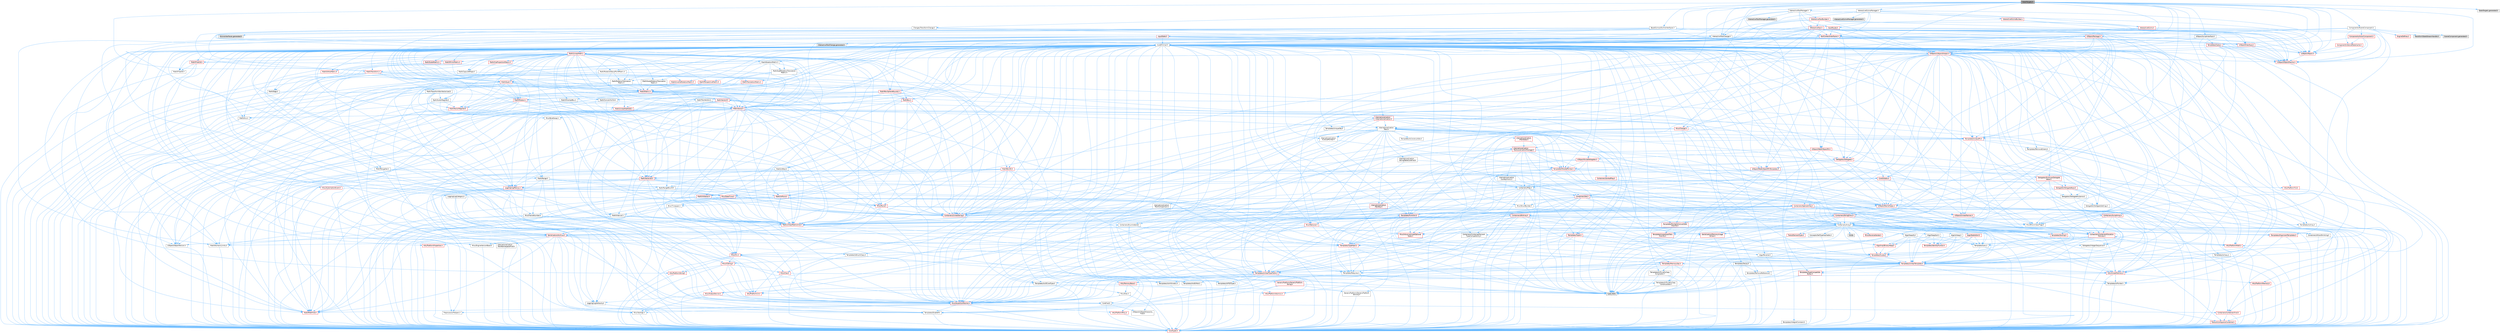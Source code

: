 digraph "StateTargets.h"
{
 // INTERACTIVE_SVG=YES
 // LATEX_PDF_SIZE
  bgcolor="transparent";
  edge [fontname=Helvetica,fontsize=10,labelfontname=Helvetica,labelfontsize=10];
  node [fontname=Helvetica,fontsize=10,shape=box,height=0.2,width=0.4];
  Node1 [id="Node000001",label="StateTargets.h",height=0.2,width=0.4,color="gray40", fillcolor="grey60", style="filled", fontcolor="black",tooltip=" "];
  Node1 -> Node2 [id="edge1_Node000001_Node000002",color="steelblue1",style="solid",tooltip=" "];
  Node2 [id="Node000002",label="BaseGizmos/GizmoInterfaces.h",height=0.2,width=0.4,color="grey40", fillcolor="white", style="filled",URL="$da/def/GizmoInterfaces_8h.html",tooltip=" "];
  Node2 -> Node3 [id="edge2_Node000002_Node000003",color="steelblue1",style="solid",tooltip=" "];
  Node3 [id="Node000003",label="CoreMinimal.h",height=0.2,width=0.4,color="grey40", fillcolor="white", style="filled",URL="$d7/d67/CoreMinimal_8h.html",tooltip=" "];
  Node3 -> Node4 [id="edge3_Node000003_Node000004",color="steelblue1",style="solid",tooltip=" "];
  Node4 [id="Node000004",label="CoreTypes.h",height=0.2,width=0.4,color="red", fillcolor="#FFF0F0", style="filled",URL="$dc/dec/CoreTypes_8h.html",tooltip=" "];
  Node3 -> Node18 [id="edge4_Node000003_Node000018",color="steelblue1",style="solid",tooltip=" "];
  Node18 [id="Node000018",label="CoreFwd.h",height=0.2,width=0.4,color="grey40", fillcolor="white", style="filled",URL="$d1/d1e/CoreFwd_8h.html",tooltip=" "];
  Node18 -> Node4 [id="edge5_Node000018_Node000004",color="steelblue1",style="solid",tooltip=" "];
  Node18 -> Node19 [id="edge6_Node000018_Node000019",color="steelblue1",style="solid",tooltip=" "];
  Node19 [id="Node000019",label="Containers/ContainersFwd.h",height=0.2,width=0.4,color="red", fillcolor="#FFF0F0", style="filled",URL="$d4/d0a/ContainersFwd_8h.html",tooltip=" "];
  Node19 -> Node4 [id="edge7_Node000019_Node000004",color="steelblue1",style="solid",tooltip=" "];
  Node19 -> Node20 [id="edge8_Node000019_Node000020",color="steelblue1",style="solid",tooltip=" "];
  Node20 [id="Node000020",label="Traits/IsContiguousContainer.h",height=0.2,width=0.4,color="red", fillcolor="#FFF0F0", style="filled",URL="$d5/d3c/IsContiguousContainer_8h.html",tooltip=" "];
  Node20 -> Node4 [id="edge9_Node000020_Node000004",color="steelblue1",style="solid",tooltip=" "];
  Node18 -> Node23 [id="edge10_Node000018_Node000023",color="steelblue1",style="solid",tooltip=" "];
  Node23 [id="Node000023",label="Math/MathFwd.h",height=0.2,width=0.4,color="red", fillcolor="#FFF0F0", style="filled",URL="$d2/d10/MathFwd_8h.html",tooltip=" "];
  Node18 -> Node24 [id="edge11_Node000018_Node000024",color="steelblue1",style="solid",tooltip=" "];
  Node24 [id="Node000024",label="UObject/UObjectHierarchy\lFwd.h",height=0.2,width=0.4,color="grey40", fillcolor="white", style="filled",URL="$d3/d13/UObjectHierarchyFwd_8h.html",tooltip=" "];
  Node3 -> Node24 [id="edge12_Node000003_Node000024",color="steelblue1",style="solid",tooltip=" "];
  Node3 -> Node19 [id="edge13_Node000003_Node000019",color="steelblue1",style="solid",tooltip=" "];
  Node3 -> Node25 [id="edge14_Node000003_Node000025",color="steelblue1",style="solid",tooltip=" "];
  Node25 [id="Node000025",label="Misc/VarArgs.h",height=0.2,width=0.4,color="grey40", fillcolor="white", style="filled",URL="$d5/d6f/VarArgs_8h.html",tooltip=" "];
  Node25 -> Node4 [id="edge15_Node000025_Node000004",color="steelblue1",style="solid",tooltip=" "];
  Node3 -> Node26 [id="edge16_Node000003_Node000026",color="steelblue1",style="solid",tooltip=" "];
  Node26 [id="Node000026",label="Logging/LogVerbosity.h",height=0.2,width=0.4,color="grey40", fillcolor="white", style="filled",URL="$d2/d8f/LogVerbosity_8h.html",tooltip=" "];
  Node26 -> Node4 [id="edge17_Node000026_Node000004",color="steelblue1",style="solid",tooltip=" "];
  Node3 -> Node27 [id="edge18_Node000003_Node000027",color="steelblue1",style="solid",tooltip=" "];
  Node27 [id="Node000027",label="Misc/OutputDevice.h",height=0.2,width=0.4,color="red", fillcolor="#FFF0F0", style="filled",URL="$d7/d32/OutputDevice_8h.html",tooltip=" "];
  Node27 -> Node18 [id="edge19_Node000027_Node000018",color="steelblue1",style="solid",tooltip=" "];
  Node27 -> Node4 [id="edge20_Node000027_Node000004",color="steelblue1",style="solid",tooltip=" "];
  Node27 -> Node26 [id="edge21_Node000027_Node000026",color="steelblue1",style="solid",tooltip=" "];
  Node27 -> Node25 [id="edge22_Node000027_Node000025",color="steelblue1",style="solid",tooltip=" "];
  Node3 -> Node33 [id="edge23_Node000003_Node000033",color="steelblue1",style="solid",tooltip=" "];
  Node33 [id="Node000033",label="HAL/PlatformCrt.h",height=0.2,width=0.4,color="red", fillcolor="#FFF0F0", style="filled",URL="$d8/d75/PlatformCrt_8h.html",tooltip=" "];
  Node3 -> Node43 [id="edge24_Node000003_Node000043",color="steelblue1",style="solid",tooltip=" "];
  Node43 [id="Node000043",label="HAL/PlatformMisc.h",height=0.2,width=0.4,color="red", fillcolor="#FFF0F0", style="filled",URL="$d0/df5/PlatformMisc_8h.html",tooltip=" "];
  Node43 -> Node4 [id="edge25_Node000043_Node000004",color="steelblue1",style="solid",tooltip=" "];
  Node3 -> Node62 [id="edge26_Node000003_Node000062",color="steelblue1",style="solid",tooltip=" "];
  Node62 [id="Node000062",label="Misc/AssertionMacros.h",height=0.2,width=0.4,color="red", fillcolor="#FFF0F0", style="filled",URL="$d0/dfa/AssertionMacros_8h.html",tooltip=" "];
  Node62 -> Node4 [id="edge27_Node000062_Node000004",color="steelblue1",style="solid",tooltip=" "];
  Node62 -> Node43 [id="edge28_Node000062_Node000043",color="steelblue1",style="solid",tooltip=" "];
  Node62 -> Node9 [id="edge29_Node000062_Node000009",color="steelblue1",style="solid",tooltip=" "];
  Node9 [id="Node000009",label="PreprocessorHelpers.h",height=0.2,width=0.4,color="grey40", fillcolor="white", style="filled",URL="$db/ddb/PreprocessorHelpers_8h.html",tooltip=" "];
  Node62 -> Node63 [id="edge30_Node000062_Node000063",color="steelblue1",style="solid",tooltip=" "];
  Node63 [id="Node000063",label="Templates/EnableIf.h",height=0.2,width=0.4,color="grey40", fillcolor="white", style="filled",URL="$d7/d60/EnableIf_8h.html",tooltip=" "];
  Node63 -> Node4 [id="edge31_Node000063_Node000004",color="steelblue1",style="solid",tooltip=" "];
  Node62 -> Node25 [id="edge32_Node000062_Node000025",color="steelblue1",style="solid",tooltip=" "];
  Node3 -> Node71 [id="edge33_Node000003_Node000071",color="steelblue1",style="solid",tooltip=" "];
  Node71 [id="Node000071",label="Templates/IsPointer.h",height=0.2,width=0.4,color="grey40", fillcolor="white", style="filled",URL="$d7/d05/IsPointer_8h.html",tooltip=" "];
  Node71 -> Node4 [id="edge34_Node000071_Node000004",color="steelblue1",style="solid",tooltip=" "];
  Node3 -> Node72 [id="edge35_Node000003_Node000072",color="steelblue1",style="solid",tooltip=" "];
  Node72 [id="Node000072",label="HAL/PlatformMemory.h",height=0.2,width=0.4,color="red", fillcolor="#FFF0F0", style="filled",URL="$de/d68/PlatformMemory_8h.html",tooltip=" "];
  Node72 -> Node4 [id="edge36_Node000072_Node000004",color="steelblue1",style="solid",tooltip=" "];
  Node3 -> Node55 [id="edge37_Node000003_Node000055",color="steelblue1",style="solid",tooltip=" "];
  Node55 [id="Node000055",label="HAL/PlatformAtomics.h",height=0.2,width=0.4,color="red", fillcolor="#FFF0F0", style="filled",URL="$d3/d36/PlatformAtomics_8h.html",tooltip=" "];
  Node55 -> Node4 [id="edge38_Node000055_Node000004",color="steelblue1",style="solid",tooltip=" "];
  Node3 -> Node77 [id="edge39_Node000003_Node000077",color="steelblue1",style="solid",tooltip=" "];
  Node77 [id="Node000077",label="Misc/Exec.h",height=0.2,width=0.4,color="grey40", fillcolor="white", style="filled",URL="$de/ddb/Exec_8h.html",tooltip=" "];
  Node77 -> Node4 [id="edge40_Node000077_Node000004",color="steelblue1",style="solid",tooltip=" "];
  Node77 -> Node62 [id="edge41_Node000077_Node000062",color="steelblue1",style="solid",tooltip=" "];
  Node3 -> Node78 [id="edge42_Node000003_Node000078",color="steelblue1",style="solid",tooltip=" "];
  Node78 [id="Node000078",label="HAL/MemoryBase.h",height=0.2,width=0.4,color="red", fillcolor="#FFF0F0", style="filled",URL="$d6/d9f/MemoryBase_8h.html",tooltip=" "];
  Node78 -> Node4 [id="edge43_Node000078_Node000004",color="steelblue1",style="solid",tooltip=" "];
  Node78 -> Node55 [id="edge44_Node000078_Node000055",color="steelblue1",style="solid",tooltip=" "];
  Node78 -> Node33 [id="edge45_Node000078_Node000033",color="steelblue1",style="solid",tooltip=" "];
  Node78 -> Node77 [id="edge46_Node000078_Node000077",color="steelblue1",style="solid",tooltip=" "];
  Node78 -> Node27 [id="edge47_Node000078_Node000027",color="steelblue1",style="solid",tooltip=" "];
  Node3 -> Node88 [id="edge48_Node000003_Node000088",color="steelblue1",style="solid",tooltip=" "];
  Node88 [id="Node000088",label="HAL/UnrealMemory.h",height=0.2,width=0.4,color="red", fillcolor="#FFF0F0", style="filled",URL="$d9/d96/UnrealMemory_8h.html",tooltip=" "];
  Node88 -> Node4 [id="edge49_Node000088_Node000004",color="steelblue1",style="solid",tooltip=" "];
  Node88 -> Node78 [id="edge50_Node000088_Node000078",color="steelblue1",style="solid",tooltip=" "];
  Node88 -> Node72 [id="edge51_Node000088_Node000072",color="steelblue1",style="solid",tooltip=" "];
  Node88 -> Node71 [id="edge52_Node000088_Node000071",color="steelblue1",style="solid",tooltip=" "];
  Node3 -> Node90 [id="edge53_Node000003_Node000090",color="steelblue1",style="solid",tooltip=" "];
  Node90 [id="Node000090",label="Templates/IsArithmetic.h",height=0.2,width=0.4,color="grey40", fillcolor="white", style="filled",URL="$d2/d5d/IsArithmetic_8h.html",tooltip=" "];
  Node90 -> Node4 [id="edge54_Node000090_Node000004",color="steelblue1",style="solid",tooltip=" "];
  Node3 -> Node84 [id="edge55_Node000003_Node000084",color="steelblue1",style="solid",tooltip=" "];
  Node84 [id="Node000084",label="Templates/AndOrNot.h",height=0.2,width=0.4,color="grey40", fillcolor="white", style="filled",URL="$db/d0a/AndOrNot_8h.html",tooltip=" "];
  Node84 -> Node4 [id="edge56_Node000084_Node000004",color="steelblue1",style="solid",tooltip=" "];
  Node3 -> Node91 [id="edge57_Node000003_Node000091",color="steelblue1",style="solid",tooltip=" "];
  Node91 [id="Node000091",label="Templates/IsPODType.h",height=0.2,width=0.4,color="grey40", fillcolor="white", style="filled",URL="$d7/db1/IsPODType_8h.html",tooltip=" "];
  Node91 -> Node4 [id="edge58_Node000091_Node000004",color="steelblue1",style="solid",tooltip=" "];
  Node3 -> Node92 [id="edge59_Node000003_Node000092",color="steelblue1",style="solid",tooltip=" "];
  Node92 [id="Node000092",label="Templates/IsUECoreType.h",height=0.2,width=0.4,color="grey40", fillcolor="white", style="filled",URL="$d1/db8/IsUECoreType_8h.html",tooltip=" "];
  Node92 -> Node4 [id="edge60_Node000092_Node000004",color="steelblue1",style="solid",tooltip=" "];
  Node92 -> Node8 [id="edge61_Node000092_Node000008",color="steelblue1",style="solid",tooltip=" "];
  Node8 [id="Node000008",label="type_traits",height=0.2,width=0.4,color="grey60", fillcolor="#E0E0E0", style="filled",tooltip=" "];
  Node3 -> Node85 [id="edge62_Node000003_Node000085",color="steelblue1",style="solid",tooltip=" "];
  Node85 [id="Node000085",label="Templates/IsTriviallyCopy\lConstructible.h",height=0.2,width=0.4,color="grey40", fillcolor="white", style="filled",URL="$d3/d78/IsTriviallyCopyConstructible_8h.html",tooltip=" "];
  Node85 -> Node4 [id="edge63_Node000085_Node000004",color="steelblue1",style="solid",tooltip=" "];
  Node85 -> Node8 [id="edge64_Node000085_Node000008",color="steelblue1",style="solid",tooltip=" "];
  Node3 -> Node93 [id="edge65_Node000003_Node000093",color="steelblue1",style="solid",tooltip=" "];
  Node93 [id="Node000093",label="Templates/UnrealTypeTraits.h",height=0.2,width=0.4,color="red", fillcolor="#FFF0F0", style="filled",URL="$d2/d2d/UnrealTypeTraits_8h.html",tooltip=" "];
  Node93 -> Node4 [id="edge66_Node000093_Node000004",color="steelblue1",style="solid",tooltip=" "];
  Node93 -> Node71 [id="edge67_Node000093_Node000071",color="steelblue1",style="solid",tooltip=" "];
  Node93 -> Node62 [id="edge68_Node000093_Node000062",color="steelblue1",style="solid",tooltip=" "];
  Node93 -> Node84 [id="edge69_Node000093_Node000084",color="steelblue1",style="solid",tooltip=" "];
  Node93 -> Node63 [id="edge70_Node000093_Node000063",color="steelblue1",style="solid",tooltip=" "];
  Node93 -> Node90 [id="edge71_Node000093_Node000090",color="steelblue1",style="solid",tooltip=" "];
  Node93 -> Node91 [id="edge72_Node000093_Node000091",color="steelblue1",style="solid",tooltip=" "];
  Node93 -> Node92 [id="edge73_Node000093_Node000092",color="steelblue1",style="solid",tooltip=" "];
  Node93 -> Node85 [id="edge74_Node000093_Node000085",color="steelblue1",style="solid",tooltip=" "];
  Node3 -> Node63 [id="edge75_Node000003_Node000063",color="steelblue1",style="solid",tooltip=" "];
  Node3 -> Node95 [id="edge76_Node000003_Node000095",color="steelblue1",style="solid",tooltip=" "];
  Node95 [id="Node000095",label="Templates/RemoveReference.h",height=0.2,width=0.4,color="grey40", fillcolor="white", style="filled",URL="$da/dbe/RemoveReference_8h.html",tooltip=" "];
  Node95 -> Node4 [id="edge77_Node000095_Node000004",color="steelblue1",style="solid",tooltip=" "];
  Node3 -> Node96 [id="edge78_Node000003_Node000096",color="steelblue1",style="solid",tooltip=" "];
  Node96 [id="Node000096",label="Templates/IntegralConstant.h",height=0.2,width=0.4,color="grey40", fillcolor="white", style="filled",URL="$db/d1b/IntegralConstant_8h.html",tooltip=" "];
  Node96 -> Node4 [id="edge79_Node000096_Node000004",color="steelblue1",style="solid",tooltip=" "];
  Node3 -> Node97 [id="edge80_Node000003_Node000097",color="steelblue1",style="solid",tooltip=" "];
  Node97 [id="Node000097",label="Templates/IsClass.h",height=0.2,width=0.4,color="grey40", fillcolor="white", style="filled",URL="$db/dcb/IsClass_8h.html",tooltip=" "];
  Node97 -> Node4 [id="edge81_Node000097_Node000004",color="steelblue1",style="solid",tooltip=" "];
  Node3 -> Node98 [id="edge82_Node000003_Node000098",color="steelblue1",style="solid",tooltip=" "];
  Node98 [id="Node000098",label="Templates/TypeCompatible\lBytes.h",height=0.2,width=0.4,color="red", fillcolor="#FFF0F0", style="filled",URL="$df/d0a/TypeCompatibleBytes_8h.html",tooltip=" "];
  Node98 -> Node4 [id="edge83_Node000098_Node000004",color="steelblue1",style="solid",tooltip=" "];
  Node98 -> Node8 [id="edge84_Node000098_Node000008",color="steelblue1",style="solid",tooltip=" "];
  Node3 -> Node20 [id="edge85_Node000003_Node000020",color="steelblue1",style="solid",tooltip=" "];
  Node3 -> Node99 [id="edge86_Node000003_Node000099",color="steelblue1",style="solid",tooltip=" "];
  Node99 [id="Node000099",label="Templates/UnrealTemplate.h",height=0.2,width=0.4,color="red", fillcolor="#FFF0F0", style="filled",URL="$d4/d24/UnrealTemplate_8h.html",tooltip=" "];
  Node99 -> Node4 [id="edge87_Node000099_Node000004",color="steelblue1",style="solid",tooltip=" "];
  Node99 -> Node71 [id="edge88_Node000099_Node000071",color="steelblue1",style="solid",tooltip=" "];
  Node99 -> Node88 [id="edge89_Node000099_Node000088",color="steelblue1",style="solid",tooltip=" "];
  Node99 -> Node93 [id="edge90_Node000099_Node000093",color="steelblue1",style="solid",tooltip=" "];
  Node99 -> Node95 [id="edge91_Node000099_Node000095",color="steelblue1",style="solid",tooltip=" "];
  Node99 -> Node65 [id="edge92_Node000099_Node000065",color="steelblue1",style="solid",tooltip=" "];
  Node65 [id="Node000065",label="Templates/Requires.h",height=0.2,width=0.4,color="grey40", fillcolor="white", style="filled",URL="$dc/d96/Requires_8h.html",tooltip=" "];
  Node65 -> Node63 [id="edge93_Node000065_Node000063",color="steelblue1",style="solid",tooltip=" "];
  Node65 -> Node8 [id="edge94_Node000065_Node000008",color="steelblue1",style="solid",tooltip=" "];
  Node99 -> Node98 [id="edge95_Node000099_Node000098",color="steelblue1",style="solid",tooltip=" "];
  Node99 -> Node20 [id="edge96_Node000099_Node000020",color="steelblue1",style="solid",tooltip=" "];
  Node99 -> Node8 [id="edge97_Node000099_Node000008",color="steelblue1",style="solid",tooltip=" "];
  Node3 -> Node48 [id="edge98_Node000003_Node000048",color="steelblue1",style="solid",tooltip=" "];
  Node48 [id="Node000048",label="Math/NumericLimits.h",height=0.2,width=0.4,color="grey40", fillcolor="white", style="filled",URL="$df/d1b/NumericLimits_8h.html",tooltip=" "];
  Node48 -> Node4 [id="edge99_Node000048_Node000004",color="steelblue1",style="solid",tooltip=" "];
  Node3 -> Node103 [id="edge100_Node000003_Node000103",color="steelblue1",style="solid",tooltip=" "];
  Node103 [id="Node000103",label="HAL/PlatformMath.h",height=0.2,width=0.4,color="red", fillcolor="#FFF0F0", style="filled",URL="$dc/d53/PlatformMath_8h.html",tooltip=" "];
  Node103 -> Node4 [id="edge101_Node000103_Node000004",color="steelblue1",style="solid",tooltip=" "];
  Node3 -> Node86 [id="edge102_Node000003_Node000086",color="steelblue1",style="solid",tooltip=" "];
  Node86 [id="Node000086",label="Templates/IsTriviallyCopy\lAssignable.h",height=0.2,width=0.4,color="grey40", fillcolor="white", style="filled",URL="$d2/df2/IsTriviallyCopyAssignable_8h.html",tooltip=" "];
  Node86 -> Node4 [id="edge103_Node000086_Node000004",color="steelblue1",style="solid",tooltip=" "];
  Node86 -> Node8 [id="edge104_Node000086_Node000008",color="steelblue1",style="solid",tooltip=" "];
  Node3 -> Node111 [id="edge105_Node000003_Node000111",color="steelblue1",style="solid",tooltip=" "];
  Node111 [id="Node000111",label="Templates/MemoryOps.h",height=0.2,width=0.4,color="red", fillcolor="#FFF0F0", style="filled",URL="$db/dea/MemoryOps_8h.html",tooltip=" "];
  Node111 -> Node4 [id="edge106_Node000111_Node000004",color="steelblue1",style="solid",tooltip=" "];
  Node111 -> Node88 [id="edge107_Node000111_Node000088",color="steelblue1",style="solid",tooltip=" "];
  Node111 -> Node86 [id="edge108_Node000111_Node000086",color="steelblue1",style="solid",tooltip=" "];
  Node111 -> Node85 [id="edge109_Node000111_Node000085",color="steelblue1",style="solid",tooltip=" "];
  Node111 -> Node65 [id="edge110_Node000111_Node000065",color="steelblue1",style="solid",tooltip=" "];
  Node111 -> Node93 [id="edge111_Node000111_Node000093",color="steelblue1",style="solid",tooltip=" "];
  Node111 -> Node8 [id="edge112_Node000111_Node000008",color="steelblue1",style="solid",tooltip=" "];
  Node3 -> Node112 [id="edge113_Node000003_Node000112",color="steelblue1",style="solid",tooltip=" "];
  Node112 [id="Node000112",label="Containers/ContainerAllocation\lPolicies.h",height=0.2,width=0.4,color="red", fillcolor="#FFF0F0", style="filled",URL="$d7/dff/ContainerAllocationPolicies_8h.html",tooltip=" "];
  Node112 -> Node4 [id="edge114_Node000112_Node000004",color="steelblue1",style="solid",tooltip=" "];
  Node112 -> Node112 [id="edge115_Node000112_Node000112",color="steelblue1",style="solid",tooltip=" "];
  Node112 -> Node103 [id="edge116_Node000112_Node000103",color="steelblue1",style="solid",tooltip=" "];
  Node112 -> Node88 [id="edge117_Node000112_Node000088",color="steelblue1",style="solid",tooltip=" "];
  Node112 -> Node48 [id="edge118_Node000112_Node000048",color="steelblue1",style="solid",tooltip=" "];
  Node112 -> Node62 [id="edge119_Node000112_Node000062",color="steelblue1",style="solid",tooltip=" "];
  Node112 -> Node111 [id="edge120_Node000112_Node000111",color="steelblue1",style="solid",tooltip=" "];
  Node112 -> Node98 [id="edge121_Node000112_Node000098",color="steelblue1",style="solid",tooltip=" "];
  Node112 -> Node8 [id="edge122_Node000112_Node000008",color="steelblue1",style="solid",tooltip=" "];
  Node3 -> Node115 [id="edge123_Node000003_Node000115",color="steelblue1",style="solid",tooltip=" "];
  Node115 [id="Node000115",label="Templates/IsEnumClass.h",height=0.2,width=0.4,color="grey40", fillcolor="white", style="filled",URL="$d7/d15/IsEnumClass_8h.html",tooltip=" "];
  Node115 -> Node4 [id="edge124_Node000115_Node000004",color="steelblue1",style="solid",tooltip=" "];
  Node115 -> Node84 [id="edge125_Node000115_Node000084",color="steelblue1",style="solid",tooltip=" "];
  Node3 -> Node116 [id="edge126_Node000003_Node000116",color="steelblue1",style="solid",tooltip=" "];
  Node116 [id="Node000116",label="HAL/PlatformProperties.h",height=0.2,width=0.4,color="red", fillcolor="#FFF0F0", style="filled",URL="$d9/db0/PlatformProperties_8h.html",tooltip=" "];
  Node116 -> Node4 [id="edge127_Node000116_Node000004",color="steelblue1",style="solid",tooltip=" "];
  Node3 -> Node119 [id="edge128_Node000003_Node000119",color="steelblue1",style="solid",tooltip=" "];
  Node119 [id="Node000119",label="Misc/EngineVersionBase.h",height=0.2,width=0.4,color="grey40", fillcolor="white", style="filled",URL="$d5/d2b/EngineVersionBase_8h.html",tooltip=" "];
  Node119 -> Node4 [id="edge129_Node000119_Node000004",color="steelblue1",style="solid",tooltip=" "];
  Node3 -> Node120 [id="edge130_Node000003_Node000120",color="steelblue1",style="solid",tooltip=" "];
  Node120 [id="Node000120",label="Internationalization\l/TextNamespaceFwd.h",height=0.2,width=0.4,color="grey40", fillcolor="white", style="filled",URL="$d8/d97/TextNamespaceFwd_8h.html",tooltip=" "];
  Node120 -> Node4 [id="edge131_Node000120_Node000004",color="steelblue1",style="solid",tooltip=" "];
  Node3 -> Node121 [id="edge132_Node000003_Node000121",color="steelblue1",style="solid",tooltip=" "];
  Node121 [id="Node000121",label="Serialization/Archive.h",height=0.2,width=0.4,color="red", fillcolor="#FFF0F0", style="filled",URL="$d7/d3b/Archive_8h.html",tooltip=" "];
  Node121 -> Node18 [id="edge133_Node000121_Node000018",color="steelblue1",style="solid",tooltip=" "];
  Node121 -> Node4 [id="edge134_Node000121_Node000004",color="steelblue1",style="solid",tooltip=" "];
  Node121 -> Node116 [id="edge135_Node000121_Node000116",color="steelblue1",style="solid",tooltip=" "];
  Node121 -> Node120 [id="edge136_Node000121_Node000120",color="steelblue1",style="solid",tooltip=" "];
  Node121 -> Node23 [id="edge137_Node000121_Node000023",color="steelblue1",style="solid",tooltip=" "];
  Node121 -> Node62 [id="edge138_Node000121_Node000062",color="steelblue1",style="solid",tooltip=" "];
  Node121 -> Node119 [id="edge139_Node000121_Node000119",color="steelblue1",style="solid",tooltip=" "];
  Node121 -> Node25 [id="edge140_Node000121_Node000025",color="steelblue1",style="solid",tooltip=" "];
  Node121 -> Node63 [id="edge141_Node000121_Node000063",color="steelblue1",style="solid",tooltip=" "];
  Node121 -> Node115 [id="edge142_Node000121_Node000115",color="steelblue1",style="solid",tooltip=" "];
  Node121 -> Node99 [id="edge143_Node000121_Node000099",color="steelblue1",style="solid",tooltip=" "];
  Node121 -> Node124 [id="edge144_Node000121_Node000124",color="steelblue1",style="solid",tooltip=" "];
  Node124 [id="Node000124",label="UObject/ObjectVersion.h",height=0.2,width=0.4,color="grey40", fillcolor="white", style="filled",URL="$da/d63/ObjectVersion_8h.html",tooltip=" "];
  Node124 -> Node4 [id="edge145_Node000124_Node000004",color="steelblue1",style="solid",tooltip=" "];
  Node3 -> Node125 [id="edge146_Node000003_Node000125",color="steelblue1",style="solid",tooltip=" "];
  Node125 [id="Node000125",label="Templates/Less.h",height=0.2,width=0.4,color="grey40", fillcolor="white", style="filled",URL="$de/dc8/Less_8h.html",tooltip=" "];
  Node125 -> Node4 [id="edge147_Node000125_Node000004",color="steelblue1",style="solid",tooltip=" "];
  Node125 -> Node99 [id="edge148_Node000125_Node000099",color="steelblue1",style="solid",tooltip=" "];
  Node3 -> Node126 [id="edge149_Node000003_Node000126",color="steelblue1",style="solid",tooltip=" "];
  Node126 [id="Node000126",label="Templates/Sorting.h",height=0.2,width=0.4,color="red", fillcolor="#FFF0F0", style="filled",URL="$d3/d9e/Sorting_8h.html",tooltip=" "];
  Node126 -> Node4 [id="edge150_Node000126_Node000004",color="steelblue1",style="solid",tooltip=" "];
  Node126 -> Node103 [id="edge151_Node000126_Node000103",color="steelblue1",style="solid",tooltip=" "];
  Node126 -> Node125 [id="edge152_Node000126_Node000125",color="steelblue1",style="solid",tooltip=" "];
  Node3 -> Node137 [id="edge153_Node000003_Node000137",color="steelblue1",style="solid",tooltip=" "];
  Node137 [id="Node000137",label="Misc/Char.h",height=0.2,width=0.4,color="red", fillcolor="#FFF0F0", style="filled",URL="$d0/d58/Char_8h.html",tooltip=" "];
  Node137 -> Node4 [id="edge154_Node000137_Node000004",color="steelblue1",style="solid",tooltip=" "];
  Node137 -> Node8 [id="edge155_Node000137_Node000008",color="steelblue1",style="solid",tooltip=" "];
  Node3 -> Node140 [id="edge156_Node000003_Node000140",color="steelblue1",style="solid",tooltip=" "];
  Node140 [id="Node000140",label="GenericPlatform/GenericPlatform\lStricmp.h",height=0.2,width=0.4,color="grey40", fillcolor="white", style="filled",URL="$d2/d86/GenericPlatformStricmp_8h.html",tooltip=" "];
  Node140 -> Node4 [id="edge157_Node000140_Node000004",color="steelblue1",style="solid",tooltip=" "];
  Node3 -> Node141 [id="edge158_Node000003_Node000141",color="steelblue1",style="solid",tooltip=" "];
  Node141 [id="Node000141",label="GenericPlatform/GenericPlatform\lString.h",height=0.2,width=0.4,color="red", fillcolor="#FFF0F0", style="filled",URL="$dd/d20/GenericPlatformString_8h.html",tooltip=" "];
  Node141 -> Node4 [id="edge159_Node000141_Node000004",color="steelblue1",style="solid",tooltip=" "];
  Node141 -> Node140 [id="edge160_Node000141_Node000140",color="steelblue1",style="solid",tooltip=" "];
  Node141 -> Node63 [id="edge161_Node000141_Node000063",color="steelblue1",style="solid",tooltip=" "];
  Node141 -> Node8 [id="edge162_Node000141_Node000008",color="steelblue1",style="solid",tooltip=" "];
  Node3 -> Node74 [id="edge163_Node000003_Node000074",color="steelblue1",style="solid",tooltip=" "];
  Node74 [id="Node000074",label="HAL/PlatformString.h",height=0.2,width=0.4,color="red", fillcolor="#FFF0F0", style="filled",URL="$db/db5/PlatformString_8h.html",tooltip=" "];
  Node74 -> Node4 [id="edge164_Node000074_Node000004",color="steelblue1",style="solid",tooltip=" "];
  Node3 -> Node144 [id="edge165_Node000003_Node000144",color="steelblue1",style="solid",tooltip=" "];
  Node144 [id="Node000144",label="Misc/CString.h",height=0.2,width=0.4,color="red", fillcolor="#FFF0F0", style="filled",URL="$d2/d49/CString_8h.html",tooltip=" "];
  Node144 -> Node4 [id="edge166_Node000144_Node000004",color="steelblue1",style="solid",tooltip=" "];
  Node144 -> Node33 [id="edge167_Node000144_Node000033",color="steelblue1",style="solid",tooltip=" "];
  Node144 -> Node74 [id="edge168_Node000144_Node000074",color="steelblue1",style="solid",tooltip=" "];
  Node144 -> Node62 [id="edge169_Node000144_Node000062",color="steelblue1",style="solid",tooltip=" "];
  Node144 -> Node137 [id="edge170_Node000144_Node000137",color="steelblue1",style="solid",tooltip=" "];
  Node144 -> Node25 [id="edge171_Node000144_Node000025",color="steelblue1",style="solid",tooltip=" "];
  Node3 -> Node145 [id="edge172_Node000003_Node000145",color="steelblue1",style="solid",tooltip=" "];
  Node145 [id="Node000145",label="Misc/Crc.h",height=0.2,width=0.4,color="red", fillcolor="#FFF0F0", style="filled",URL="$d4/dd2/Crc_8h.html",tooltip=" "];
  Node145 -> Node4 [id="edge173_Node000145_Node000004",color="steelblue1",style="solid",tooltip=" "];
  Node145 -> Node74 [id="edge174_Node000145_Node000074",color="steelblue1",style="solid",tooltip=" "];
  Node145 -> Node62 [id="edge175_Node000145_Node000062",color="steelblue1",style="solid",tooltip=" "];
  Node145 -> Node144 [id="edge176_Node000145_Node000144",color="steelblue1",style="solid",tooltip=" "];
  Node145 -> Node137 [id="edge177_Node000145_Node000137",color="steelblue1",style="solid",tooltip=" "];
  Node145 -> Node93 [id="edge178_Node000145_Node000093",color="steelblue1",style="solid",tooltip=" "];
  Node3 -> Node136 [id="edge179_Node000003_Node000136",color="steelblue1",style="solid",tooltip=" "];
  Node136 [id="Node000136",label="Math/UnrealMathUtility.h",height=0.2,width=0.4,color="red", fillcolor="#FFF0F0", style="filled",URL="$db/db8/UnrealMathUtility_8h.html",tooltip=" "];
  Node136 -> Node4 [id="edge180_Node000136_Node000004",color="steelblue1",style="solid",tooltip=" "];
  Node136 -> Node62 [id="edge181_Node000136_Node000062",color="steelblue1",style="solid",tooltip=" "];
  Node136 -> Node103 [id="edge182_Node000136_Node000103",color="steelblue1",style="solid",tooltip=" "];
  Node136 -> Node23 [id="edge183_Node000136_Node000023",color="steelblue1",style="solid",tooltip=" "];
  Node136 -> Node65 [id="edge184_Node000136_Node000065",color="steelblue1",style="solid",tooltip=" "];
  Node3 -> Node146 [id="edge185_Node000003_Node000146",color="steelblue1",style="solid",tooltip=" "];
  Node146 [id="Node000146",label="Containers/UnrealString.h",height=0.2,width=0.4,color="red", fillcolor="#FFF0F0", style="filled",URL="$d5/dba/UnrealString_8h.html",tooltip=" "];
  Node3 -> Node150 [id="edge186_Node000003_Node000150",color="steelblue1",style="solid",tooltip=" "];
  Node150 [id="Node000150",label="Containers/Array.h",height=0.2,width=0.4,color="grey40", fillcolor="white", style="filled",URL="$df/dd0/Array_8h.html",tooltip=" "];
  Node150 -> Node4 [id="edge187_Node000150_Node000004",color="steelblue1",style="solid",tooltip=" "];
  Node150 -> Node62 [id="edge188_Node000150_Node000062",color="steelblue1",style="solid",tooltip=" "];
  Node150 -> Node151 [id="edge189_Node000150_Node000151",color="steelblue1",style="solid",tooltip=" "];
  Node151 [id="Node000151",label="Misc/IntrusiveUnsetOptional\lState.h",height=0.2,width=0.4,color="red", fillcolor="#FFF0F0", style="filled",URL="$d2/d0a/IntrusiveUnsetOptionalState_8h.html",tooltip=" "];
  Node150 -> Node153 [id="edge190_Node000150_Node000153",color="steelblue1",style="solid",tooltip=" "];
  Node153 [id="Node000153",label="Misc/ReverseIterate.h",height=0.2,width=0.4,color="red", fillcolor="#FFF0F0", style="filled",URL="$db/de3/ReverseIterate_8h.html",tooltip=" "];
  Node150 -> Node88 [id="edge191_Node000150_Node000088",color="steelblue1",style="solid",tooltip=" "];
  Node150 -> Node93 [id="edge192_Node000150_Node000093",color="steelblue1",style="solid",tooltip=" "];
  Node150 -> Node99 [id="edge193_Node000150_Node000099",color="steelblue1",style="solid",tooltip=" "];
  Node150 -> Node155 [id="edge194_Node000150_Node000155",color="steelblue1",style="solid",tooltip=" "];
  Node155 [id="Node000155",label="Containers/AllowShrinking.h",height=0.2,width=0.4,color="grey40", fillcolor="white", style="filled",URL="$d7/d1a/AllowShrinking_8h.html",tooltip=" "];
  Node155 -> Node4 [id="edge195_Node000155_Node000004",color="steelblue1",style="solid",tooltip=" "];
  Node150 -> Node112 [id="edge196_Node000150_Node000112",color="steelblue1",style="solid",tooltip=" "];
  Node150 -> Node156 [id="edge197_Node000150_Node000156",color="steelblue1",style="solid",tooltip=" "];
  Node156 [id="Node000156",label="Containers/ContainerElement\lTypeCompatibility.h",height=0.2,width=0.4,color="grey40", fillcolor="white", style="filled",URL="$df/ddf/ContainerElementTypeCompatibility_8h.html",tooltip=" "];
  Node156 -> Node4 [id="edge198_Node000156_Node000004",color="steelblue1",style="solid",tooltip=" "];
  Node156 -> Node93 [id="edge199_Node000156_Node000093",color="steelblue1",style="solid",tooltip=" "];
  Node150 -> Node121 [id="edge200_Node000150_Node000121",color="steelblue1",style="solid",tooltip=" "];
  Node150 -> Node157 [id="edge201_Node000150_Node000157",color="steelblue1",style="solid",tooltip=" "];
  Node157 [id="Node000157",label="Serialization/MemoryImage\lWriter.h",height=0.2,width=0.4,color="red", fillcolor="#FFF0F0", style="filled",URL="$d0/d08/MemoryImageWriter_8h.html",tooltip=" "];
  Node157 -> Node4 [id="edge202_Node000157_Node000004",color="steelblue1",style="solid",tooltip=" "];
  Node150 -> Node166 [id="edge203_Node000150_Node000166",color="steelblue1",style="solid",tooltip=" "];
  Node166 [id="Node000166",label="Algo/Heapify.h",height=0.2,width=0.4,color="grey40", fillcolor="white", style="filled",URL="$d0/d2a/Heapify_8h.html",tooltip=" "];
  Node166 -> Node133 [id="edge204_Node000166_Node000133",color="steelblue1",style="solid",tooltip=" "];
  Node133 [id="Node000133",label="Algo/Impl/BinaryHeap.h",height=0.2,width=0.4,color="red", fillcolor="#FFF0F0", style="filled",URL="$d7/da3/Algo_2Impl_2BinaryHeap_8h.html",tooltip=" "];
  Node133 -> Node129 [id="edge205_Node000133_Node000129",color="steelblue1",style="solid",tooltip=" "];
  Node129 [id="Node000129",label="Templates/Invoke.h",height=0.2,width=0.4,color="red", fillcolor="#FFF0F0", style="filled",URL="$d7/deb/Invoke_8h.html",tooltip=" "];
  Node129 -> Node4 [id="edge206_Node000129_Node000004",color="steelblue1",style="solid",tooltip=" "];
  Node129 -> Node99 [id="edge207_Node000129_Node000099",color="steelblue1",style="solid",tooltip=" "];
  Node129 -> Node8 [id="edge208_Node000129_Node000008",color="steelblue1",style="solid",tooltip=" "];
  Node133 -> Node8 [id="edge209_Node000133_Node000008",color="steelblue1",style="solid",tooltip=" "];
  Node166 -> Node128 [id="edge210_Node000166_Node000128",color="steelblue1",style="solid",tooltip=" "];
  Node128 [id="Node000128",label="Templates/IdentityFunctor.h",height=0.2,width=0.4,color="red", fillcolor="#FFF0F0", style="filled",URL="$d7/d2e/IdentityFunctor_8h.html",tooltip=" "];
  Node166 -> Node129 [id="edge211_Node000166_Node000129",color="steelblue1",style="solid",tooltip=" "];
  Node166 -> Node125 [id="edge212_Node000166_Node000125",color="steelblue1",style="solid",tooltip=" "];
  Node166 -> Node99 [id="edge213_Node000166_Node000099",color="steelblue1",style="solid",tooltip=" "];
  Node150 -> Node167 [id="edge214_Node000150_Node000167",color="steelblue1",style="solid",tooltip=" "];
  Node167 [id="Node000167",label="Algo/HeapSort.h",height=0.2,width=0.4,color="grey40", fillcolor="white", style="filled",URL="$d3/d92/HeapSort_8h.html",tooltip=" "];
  Node167 -> Node133 [id="edge215_Node000167_Node000133",color="steelblue1",style="solid",tooltip=" "];
  Node167 -> Node128 [id="edge216_Node000167_Node000128",color="steelblue1",style="solid",tooltip=" "];
  Node167 -> Node125 [id="edge217_Node000167_Node000125",color="steelblue1",style="solid",tooltip=" "];
  Node167 -> Node99 [id="edge218_Node000167_Node000099",color="steelblue1",style="solid",tooltip=" "];
  Node150 -> Node168 [id="edge219_Node000150_Node000168",color="steelblue1",style="solid",tooltip=" "];
  Node168 [id="Node000168",label="Algo/IsHeap.h",height=0.2,width=0.4,color="grey40", fillcolor="white", style="filled",URL="$de/d32/IsHeap_8h.html",tooltip=" "];
  Node168 -> Node133 [id="edge220_Node000168_Node000133",color="steelblue1",style="solid",tooltip=" "];
  Node168 -> Node128 [id="edge221_Node000168_Node000128",color="steelblue1",style="solid",tooltip=" "];
  Node168 -> Node129 [id="edge222_Node000168_Node000129",color="steelblue1",style="solid",tooltip=" "];
  Node168 -> Node125 [id="edge223_Node000168_Node000125",color="steelblue1",style="solid",tooltip=" "];
  Node168 -> Node99 [id="edge224_Node000168_Node000099",color="steelblue1",style="solid",tooltip=" "];
  Node150 -> Node133 [id="edge225_Node000150_Node000133",color="steelblue1",style="solid",tooltip=" "];
  Node150 -> Node169 [id="edge226_Node000150_Node000169",color="steelblue1",style="solid",tooltip=" "];
  Node169 [id="Node000169",label="Algo/StableSort.h",height=0.2,width=0.4,color="red", fillcolor="#FFF0F0", style="filled",URL="$d7/d3c/StableSort_8h.html",tooltip=" "];
  Node169 -> Node128 [id="edge227_Node000169_Node000128",color="steelblue1",style="solid",tooltip=" "];
  Node169 -> Node129 [id="edge228_Node000169_Node000129",color="steelblue1",style="solid",tooltip=" "];
  Node169 -> Node125 [id="edge229_Node000169_Node000125",color="steelblue1",style="solid",tooltip=" "];
  Node169 -> Node99 [id="edge230_Node000169_Node000099",color="steelblue1",style="solid",tooltip=" "];
  Node150 -> Node171 [id="edge231_Node000150_Node000171",color="steelblue1",style="solid",tooltip=" "];
  Node171 [id="Node000171",label="Concepts/GetTypeHashable.h",height=0.2,width=0.4,color="grey40", fillcolor="white", style="filled",URL="$d3/da2/GetTypeHashable_8h.html",tooltip=" "];
  Node171 -> Node4 [id="edge232_Node000171_Node000004",color="steelblue1",style="solid",tooltip=" "];
  Node171 -> Node162 [id="edge233_Node000171_Node000162",color="steelblue1",style="solid",tooltip=" "];
  Node162 [id="Node000162",label="Templates/TypeHash.h",height=0.2,width=0.4,color="red", fillcolor="#FFF0F0", style="filled",URL="$d1/d62/TypeHash_8h.html",tooltip=" "];
  Node162 -> Node4 [id="edge234_Node000162_Node000004",color="steelblue1",style="solid",tooltip=" "];
  Node162 -> Node65 [id="edge235_Node000162_Node000065",color="steelblue1",style="solid",tooltip=" "];
  Node162 -> Node145 [id="edge236_Node000162_Node000145",color="steelblue1",style="solid",tooltip=" "];
  Node162 -> Node8 [id="edge237_Node000162_Node000008",color="steelblue1",style="solid",tooltip=" "];
  Node150 -> Node128 [id="edge238_Node000150_Node000128",color="steelblue1",style="solid",tooltip=" "];
  Node150 -> Node129 [id="edge239_Node000150_Node000129",color="steelblue1",style="solid",tooltip=" "];
  Node150 -> Node125 [id="edge240_Node000150_Node000125",color="steelblue1",style="solid",tooltip=" "];
  Node150 -> Node172 [id="edge241_Node000150_Node000172",color="steelblue1",style="solid",tooltip=" "];
  Node172 [id="Node000172",label="Templates/LosesQualifiers\lFromTo.h",height=0.2,width=0.4,color="red", fillcolor="#FFF0F0", style="filled",URL="$d2/db3/LosesQualifiersFromTo_8h.html",tooltip=" "];
  Node172 -> Node8 [id="edge242_Node000172_Node000008",color="steelblue1",style="solid",tooltip=" "];
  Node150 -> Node65 [id="edge243_Node000150_Node000065",color="steelblue1",style="solid",tooltip=" "];
  Node150 -> Node126 [id="edge244_Node000150_Node000126",color="steelblue1",style="solid",tooltip=" "];
  Node150 -> Node173 [id="edge245_Node000150_Node000173",color="steelblue1",style="solid",tooltip=" "];
  Node173 [id="Node000173",label="Templates/AlignmentTemplates.h",height=0.2,width=0.4,color="red", fillcolor="#FFF0F0", style="filled",URL="$dd/d32/AlignmentTemplates_8h.html",tooltip=" "];
  Node173 -> Node4 [id="edge246_Node000173_Node000004",color="steelblue1",style="solid",tooltip=" "];
  Node173 -> Node71 [id="edge247_Node000173_Node000071",color="steelblue1",style="solid",tooltip=" "];
  Node150 -> Node46 [id="edge248_Node000150_Node000046",color="steelblue1",style="solid",tooltip=" "];
  Node46 [id="Node000046",label="Traits/ElementType.h",height=0.2,width=0.4,color="red", fillcolor="#FFF0F0", style="filled",URL="$d5/d4f/ElementType_8h.html",tooltip=" "];
  Node46 -> Node8 [id="edge249_Node000046_Node000008",color="steelblue1",style="solid",tooltip=" "];
  Node150 -> Node109 [id="edge250_Node000150_Node000109",color="steelblue1",style="solid",tooltip=" "];
  Node109 [id="Node000109",label="limits",height=0.2,width=0.4,color="grey60", fillcolor="#E0E0E0", style="filled",tooltip=" "];
  Node150 -> Node8 [id="edge251_Node000150_Node000008",color="steelblue1",style="solid",tooltip=" "];
  Node3 -> Node174 [id="edge252_Node000003_Node000174",color="steelblue1",style="solid",tooltip=" "];
  Node174 [id="Node000174",label="Misc/FrameNumber.h",height=0.2,width=0.4,color="grey40", fillcolor="white", style="filled",URL="$dd/dbd/FrameNumber_8h.html",tooltip=" "];
  Node174 -> Node4 [id="edge253_Node000174_Node000004",color="steelblue1",style="solid",tooltip=" "];
  Node174 -> Node48 [id="edge254_Node000174_Node000048",color="steelblue1",style="solid",tooltip=" "];
  Node174 -> Node136 [id="edge255_Node000174_Node000136",color="steelblue1",style="solid",tooltip=" "];
  Node174 -> Node63 [id="edge256_Node000174_Node000063",color="steelblue1",style="solid",tooltip=" "];
  Node174 -> Node93 [id="edge257_Node000174_Node000093",color="steelblue1",style="solid",tooltip=" "];
  Node3 -> Node175 [id="edge258_Node000003_Node000175",color="steelblue1",style="solid",tooltip=" "];
  Node175 [id="Node000175",label="Misc/Timespan.h",height=0.2,width=0.4,color="grey40", fillcolor="white", style="filled",URL="$da/dd9/Timespan_8h.html",tooltip=" "];
  Node175 -> Node4 [id="edge259_Node000175_Node000004",color="steelblue1",style="solid",tooltip=" "];
  Node175 -> Node176 [id="edge260_Node000175_Node000176",color="steelblue1",style="solid",tooltip=" "];
  Node176 [id="Node000176",label="Math/Interval.h",height=0.2,width=0.4,color="grey40", fillcolor="white", style="filled",URL="$d1/d55/Interval_8h.html",tooltip=" "];
  Node176 -> Node4 [id="edge261_Node000176_Node000004",color="steelblue1",style="solid",tooltip=" "];
  Node176 -> Node90 [id="edge262_Node000176_Node000090",color="steelblue1",style="solid",tooltip=" "];
  Node176 -> Node93 [id="edge263_Node000176_Node000093",color="steelblue1",style="solid",tooltip=" "];
  Node176 -> Node48 [id="edge264_Node000176_Node000048",color="steelblue1",style="solid",tooltip=" "];
  Node176 -> Node136 [id="edge265_Node000176_Node000136",color="steelblue1",style="solid",tooltip=" "];
  Node175 -> Node136 [id="edge266_Node000175_Node000136",color="steelblue1",style="solid",tooltip=" "];
  Node175 -> Node62 [id="edge267_Node000175_Node000062",color="steelblue1",style="solid",tooltip=" "];
  Node3 -> Node177 [id="edge268_Node000003_Node000177",color="steelblue1",style="solid",tooltip=" "];
  Node177 [id="Node000177",label="Containers/StringConv.h",height=0.2,width=0.4,color="red", fillcolor="#FFF0F0", style="filled",URL="$d3/ddf/StringConv_8h.html",tooltip=" "];
  Node177 -> Node4 [id="edge269_Node000177_Node000004",color="steelblue1",style="solid",tooltip=" "];
  Node177 -> Node62 [id="edge270_Node000177_Node000062",color="steelblue1",style="solid",tooltip=" "];
  Node177 -> Node112 [id="edge271_Node000177_Node000112",color="steelblue1",style="solid",tooltip=" "];
  Node177 -> Node150 [id="edge272_Node000177_Node000150",color="steelblue1",style="solid",tooltip=" "];
  Node177 -> Node144 [id="edge273_Node000177_Node000144",color="steelblue1",style="solid",tooltip=" "];
  Node177 -> Node178 [id="edge274_Node000177_Node000178",color="steelblue1",style="solid",tooltip=" "];
  Node178 [id="Node000178",label="Templates/IsArray.h",height=0.2,width=0.4,color="grey40", fillcolor="white", style="filled",URL="$d8/d8d/IsArray_8h.html",tooltip=" "];
  Node178 -> Node4 [id="edge275_Node000178_Node000004",color="steelblue1",style="solid",tooltip=" "];
  Node177 -> Node99 [id="edge276_Node000177_Node000099",color="steelblue1",style="solid",tooltip=" "];
  Node177 -> Node93 [id="edge277_Node000177_Node000093",color="steelblue1",style="solid",tooltip=" "];
  Node177 -> Node46 [id="edge278_Node000177_Node000046",color="steelblue1",style="solid",tooltip=" "];
  Node177 -> Node20 [id="edge279_Node000177_Node000020",color="steelblue1",style="solid",tooltip=" "];
  Node177 -> Node8 [id="edge280_Node000177_Node000008",color="steelblue1",style="solid",tooltip=" "];
  Node3 -> Node179 [id="edge281_Node000003_Node000179",color="steelblue1",style="solid",tooltip=" "];
  Node179 [id="Node000179",label="UObject/UnrealNames.h",height=0.2,width=0.4,color="red", fillcolor="#FFF0F0", style="filled",URL="$d8/db1/UnrealNames_8h.html",tooltip=" "];
  Node179 -> Node4 [id="edge282_Node000179_Node000004",color="steelblue1",style="solid",tooltip=" "];
  Node3 -> Node181 [id="edge283_Node000003_Node000181",color="steelblue1",style="solid",tooltip=" "];
  Node181 [id="Node000181",label="UObject/NameTypes.h",height=0.2,width=0.4,color="red", fillcolor="#FFF0F0", style="filled",URL="$d6/d35/NameTypes_8h.html",tooltip=" "];
  Node181 -> Node4 [id="edge284_Node000181_Node000004",color="steelblue1",style="solid",tooltip=" "];
  Node181 -> Node62 [id="edge285_Node000181_Node000062",color="steelblue1",style="solid",tooltip=" "];
  Node181 -> Node88 [id="edge286_Node000181_Node000088",color="steelblue1",style="solid",tooltip=" "];
  Node181 -> Node93 [id="edge287_Node000181_Node000093",color="steelblue1",style="solid",tooltip=" "];
  Node181 -> Node99 [id="edge288_Node000181_Node000099",color="steelblue1",style="solid",tooltip=" "];
  Node181 -> Node146 [id="edge289_Node000181_Node000146",color="steelblue1",style="solid",tooltip=" "];
  Node181 -> Node177 [id="edge290_Node000181_Node000177",color="steelblue1",style="solid",tooltip=" "];
  Node181 -> Node179 [id="edge291_Node000181_Node000179",color="steelblue1",style="solid",tooltip=" "];
  Node181 -> Node151 [id="edge292_Node000181_Node000151",color="steelblue1",style="solid",tooltip=" "];
  Node3 -> Node189 [id="edge293_Node000003_Node000189",color="steelblue1",style="solid",tooltip=" "];
  Node189 [id="Node000189",label="Misc/Parse.h",height=0.2,width=0.4,color="red", fillcolor="#FFF0F0", style="filled",URL="$dc/d71/Parse_8h.html",tooltip=" "];
  Node189 -> Node146 [id="edge294_Node000189_Node000146",color="steelblue1",style="solid",tooltip=" "];
  Node189 -> Node4 [id="edge295_Node000189_Node000004",color="steelblue1",style="solid",tooltip=" "];
  Node189 -> Node33 [id="edge296_Node000189_Node000033",color="steelblue1",style="solid",tooltip=" "];
  Node189 -> Node50 [id="edge297_Node000189_Node000050",color="steelblue1",style="solid",tooltip=" "];
  Node50 [id="Node000050",label="Misc/EnumClassFlags.h",height=0.2,width=0.4,color="grey40", fillcolor="white", style="filled",URL="$d8/de7/EnumClassFlags_8h.html",tooltip=" "];
  Node189 -> Node190 [id="edge298_Node000189_Node000190",color="steelblue1",style="solid",tooltip=" "];
  Node190 [id="Node000190",label="Templates/Function.h",height=0.2,width=0.4,color="red", fillcolor="#FFF0F0", style="filled",URL="$df/df5/Function_8h.html",tooltip=" "];
  Node190 -> Node4 [id="edge299_Node000190_Node000004",color="steelblue1",style="solid",tooltip=" "];
  Node190 -> Node62 [id="edge300_Node000190_Node000062",color="steelblue1",style="solid",tooltip=" "];
  Node190 -> Node151 [id="edge301_Node000190_Node000151",color="steelblue1",style="solid",tooltip=" "];
  Node190 -> Node88 [id="edge302_Node000190_Node000088",color="steelblue1",style="solid",tooltip=" "];
  Node190 -> Node93 [id="edge303_Node000190_Node000093",color="steelblue1",style="solid",tooltip=" "];
  Node190 -> Node129 [id="edge304_Node000190_Node000129",color="steelblue1",style="solid",tooltip=" "];
  Node190 -> Node99 [id="edge305_Node000190_Node000099",color="steelblue1",style="solid",tooltip=" "];
  Node190 -> Node65 [id="edge306_Node000190_Node000065",color="steelblue1",style="solid",tooltip=" "];
  Node190 -> Node136 [id="edge307_Node000190_Node000136",color="steelblue1",style="solid",tooltip=" "];
  Node190 -> Node8 [id="edge308_Node000190_Node000008",color="steelblue1",style="solid",tooltip=" "];
  Node3 -> Node173 [id="edge309_Node000003_Node000173",color="steelblue1",style="solid",tooltip=" "];
  Node3 -> Node192 [id="edge310_Node000003_Node000192",color="steelblue1",style="solid",tooltip=" "];
  Node192 [id="Node000192",label="Misc/StructBuilder.h",height=0.2,width=0.4,color="grey40", fillcolor="white", style="filled",URL="$d9/db3/StructBuilder_8h.html",tooltip=" "];
  Node192 -> Node4 [id="edge311_Node000192_Node000004",color="steelblue1",style="solid",tooltip=" "];
  Node192 -> Node136 [id="edge312_Node000192_Node000136",color="steelblue1",style="solid",tooltip=" "];
  Node192 -> Node173 [id="edge313_Node000192_Node000173",color="steelblue1",style="solid",tooltip=" "];
  Node3 -> Node105 [id="edge314_Node000003_Node000105",color="steelblue1",style="solid",tooltip=" "];
  Node105 [id="Node000105",label="Templates/Decay.h",height=0.2,width=0.4,color="grey40", fillcolor="white", style="filled",URL="$dd/d0f/Decay_8h.html",tooltip=" "];
  Node105 -> Node4 [id="edge315_Node000105_Node000004",color="steelblue1",style="solid",tooltip=" "];
  Node105 -> Node95 [id="edge316_Node000105_Node000095",color="steelblue1",style="solid",tooltip=" "];
  Node105 -> Node8 [id="edge317_Node000105_Node000008",color="steelblue1",style="solid",tooltip=" "];
  Node3 -> Node193 [id="edge318_Node000003_Node000193",color="steelblue1",style="solid",tooltip=" "];
  Node193 [id="Node000193",label="Templates/PointerIsConvertible\lFromTo.h",height=0.2,width=0.4,color="red", fillcolor="#FFF0F0", style="filled",URL="$d6/d65/PointerIsConvertibleFromTo_8h.html",tooltip=" "];
  Node193 -> Node4 [id="edge319_Node000193_Node000004",color="steelblue1",style="solid",tooltip=" "];
  Node193 -> Node172 [id="edge320_Node000193_Node000172",color="steelblue1",style="solid",tooltip=" "];
  Node193 -> Node8 [id="edge321_Node000193_Node000008",color="steelblue1",style="solid",tooltip=" "];
  Node3 -> Node129 [id="edge322_Node000003_Node000129",color="steelblue1",style="solid",tooltip=" "];
  Node3 -> Node190 [id="edge323_Node000003_Node000190",color="steelblue1",style="solid",tooltip=" "];
  Node3 -> Node162 [id="edge324_Node000003_Node000162",color="steelblue1",style="solid",tooltip=" "];
  Node3 -> Node194 [id="edge325_Node000003_Node000194",color="steelblue1",style="solid",tooltip=" "];
  Node194 [id="Node000194",label="Containers/ScriptArray.h",height=0.2,width=0.4,color="red", fillcolor="#FFF0F0", style="filled",URL="$dc/daf/ScriptArray_8h.html",tooltip=" "];
  Node194 -> Node4 [id="edge326_Node000194_Node000004",color="steelblue1",style="solid",tooltip=" "];
  Node194 -> Node62 [id="edge327_Node000194_Node000062",color="steelblue1",style="solid",tooltip=" "];
  Node194 -> Node88 [id="edge328_Node000194_Node000088",color="steelblue1",style="solid",tooltip=" "];
  Node194 -> Node155 [id="edge329_Node000194_Node000155",color="steelblue1",style="solid",tooltip=" "];
  Node194 -> Node112 [id="edge330_Node000194_Node000112",color="steelblue1",style="solid",tooltip=" "];
  Node194 -> Node150 [id="edge331_Node000194_Node000150",color="steelblue1",style="solid",tooltip=" "];
  Node3 -> Node195 [id="edge332_Node000003_Node000195",color="steelblue1",style="solid",tooltip=" "];
  Node195 [id="Node000195",label="Containers/BitArray.h",height=0.2,width=0.4,color="red", fillcolor="#FFF0F0", style="filled",URL="$d1/de4/BitArray_8h.html",tooltip=" "];
  Node195 -> Node112 [id="edge333_Node000195_Node000112",color="steelblue1",style="solid",tooltip=" "];
  Node195 -> Node4 [id="edge334_Node000195_Node000004",color="steelblue1",style="solid",tooltip=" "];
  Node195 -> Node55 [id="edge335_Node000195_Node000055",color="steelblue1",style="solid",tooltip=" "];
  Node195 -> Node88 [id="edge336_Node000195_Node000088",color="steelblue1",style="solid",tooltip=" "];
  Node195 -> Node136 [id="edge337_Node000195_Node000136",color="steelblue1",style="solid",tooltip=" "];
  Node195 -> Node62 [id="edge338_Node000195_Node000062",color="steelblue1",style="solid",tooltip=" "];
  Node195 -> Node50 [id="edge339_Node000195_Node000050",color="steelblue1",style="solid",tooltip=" "];
  Node195 -> Node121 [id="edge340_Node000195_Node000121",color="steelblue1",style="solid",tooltip=" "];
  Node195 -> Node157 [id="edge341_Node000195_Node000157",color="steelblue1",style="solid",tooltip=" "];
  Node195 -> Node63 [id="edge342_Node000195_Node000063",color="steelblue1",style="solid",tooltip=" "];
  Node195 -> Node129 [id="edge343_Node000195_Node000129",color="steelblue1",style="solid",tooltip=" "];
  Node195 -> Node99 [id="edge344_Node000195_Node000099",color="steelblue1",style="solid",tooltip=" "];
  Node195 -> Node93 [id="edge345_Node000195_Node000093",color="steelblue1",style="solid",tooltip=" "];
  Node3 -> Node196 [id="edge346_Node000003_Node000196",color="steelblue1",style="solid",tooltip=" "];
  Node196 [id="Node000196",label="Containers/SparseArray.h",height=0.2,width=0.4,color="red", fillcolor="#FFF0F0", style="filled",URL="$d5/dbf/SparseArray_8h.html",tooltip=" "];
  Node196 -> Node4 [id="edge347_Node000196_Node000004",color="steelblue1",style="solid",tooltip=" "];
  Node196 -> Node62 [id="edge348_Node000196_Node000062",color="steelblue1",style="solid",tooltip=" "];
  Node196 -> Node88 [id="edge349_Node000196_Node000088",color="steelblue1",style="solid",tooltip=" "];
  Node196 -> Node93 [id="edge350_Node000196_Node000093",color="steelblue1",style="solid",tooltip=" "];
  Node196 -> Node99 [id="edge351_Node000196_Node000099",color="steelblue1",style="solid",tooltip=" "];
  Node196 -> Node112 [id="edge352_Node000196_Node000112",color="steelblue1",style="solid",tooltip=" "];
  Node196 -> Node125 [id="edge353_Node000196_Node000125",color="steelblue1",style="solid",tooltip=" "];
  Node196 -> Node150 [id="edge354_Node000196_Node000150",color="steelblue1",style="solid",tooltip=" "];
  Node196 -> Node136 [id="edge355_Node000196_Node000136",color="steelblue1",style="solid",tooltip=" "];
  Node196 -> Node194 [id="edge356_Node000196_Node000194",color="steelblue1",style="solid",tooltip=" "];
  Node196 -> Node195 [id="edge357_Node000196_Node000195",color="steelblue1",style="solid",tooltip=" "];
  Node196 -> Node157 [id="edge358_Node000196_Node000157",color="steelblue1",style="solid",tooltip=" "];
  Node196 -> Node146 [id="edge359_Node000196_Node000146",color="steelblue1",style="solid",tooltip=" "];
  Node196 -> Node151 [id="edge360_Node000196_Node000151",color="steelblue1",style="solid",tooltip=" "];
  Node3 -> Node212 [id="edge361_Node000003_Node000212",color="steelblue1",style="solid",tooltip=" "];
  Node212 [id="Node000212",label="Containers/Set.h",height=0.2,width=0.4,color="red", fillcolor="#FFF0F0", style="filled",URL="$d4/d45/Set_8h.html",tooltip=" "];
  Node212 -> Node112 [id="edge362_Node000212_Node000112",color="steelblue1",style="solid",tooltip=" "];
  Node212 -> Node156 [id="edge363_Node000212_Node000156",color="steelblue1",style="solid",tooltip=" "];
  Node212 -> Node196 [id="edge364_Node000212_Node000196",color="steelblue1",style="solid",tooltip=" "];
  Node212 -> Node19 [id="edge365_Node000212_Node000019",color="steelblue1",style="solid",tooltip=" "];
  Node212 -> Node136 [id="edge366_Node000212_Node000136",color="steelblue1",style="solid",tooltip=" "];
  Node212 -> Node62 [id="edge367_Node000212_Node000062",color="steelblue1",style="solid",tooltip=" "];
  Node212 -> Node192 [id="edge368_Node000212_Node000192",color="steelblue1",style="solid",tooltip=" "];
  Node212 -> Node157 [id="edge369_Node000212_Node000157",color="steelblue1",style="solid",tooltip=" "];
  Node212 -> Node190 [id="edge370_Node000212_Node000190",color="steelblue1",style="solid",tooltip=" "];
  Node212 -> Node126 [id="edge371_Node000212_Node000126",color="steelblue1",style="solid",tooltip=" "];
  Node212 -> Node162 [id="edge372_Node000212_Node000162",color="steelblue1",style="solid",tooltip=" "];
  Node212 -> Node99 [id="edge373_Node000212_Node000099",color="steelblue1",style="solid",tooltip=" "];
  Node212 -> Node8 [id="edge374_Node000212_Node000008",color="steelblue1",style="solid",tooltip=" "];
  Node3 -> Node215 [id="edge375_Node000003_Node000215",color="steelblue1",style="solid",tooltip=" "];
  Node215 [id="Node000215",label="Algo/Reverse.h",height=0.2,width=0.4,color="grey40", fillcolor="white", style="filled",URL="$d5/d93/Reverse_8h.html",tooltip=" "];
  Node215 -> Node4 [id="edge376_Node000215_Node000004",color="steelblue1",style="solid",tooltip=" "];
  Node215 -> Node99 [id="edge377_Node000215_Node000099",color="steelblue1",style="solid",tooltip=" "];
  Node3 -> Node216 [id="edge378_Node000003_Node000216",color="steelblue1",style="solid",tooltip=" "];
  Node216 [id="Node000216",label="Containers/Map.h",height=0.2,width=0.4,color="grey40", fillcolor="white", style="filled",URL="$df/d79/Map_8h.html",tooltip=" "];
  Node216 -> Node4 [id="edge379_Node000216_Node000004",color="steelblue1",style="solid",tooltip=" "];
  Node216 -> Node215 [id="edge380_Node000216_Node000215",color="steelblue1",style="solid",tooltip=" "];
  Node216 -> Node156 [id="edge381_Node000216_Node000156",color="steelblue1",style="solid",tooltip=" "];
  Node216 -> Node212 [id="edge382_Node000216_Node000212",color="steelblue1",style="solid",tooltip=" "];
  Node216 -> Node146 [id="edge383_Node000216_Node000146",color="steelblue1",style="solid",tooltip=" "];
  Node216 -> Node62 [id="edge384_Node000216_Node000062",color="steelblue1",style="solid",tooltip=" "];
  Node216 -> Node192 [id="edge385_Node000216_Node000192",color="steelblue1",style="solid",tooltip=" "];
  Node216 -> Node190 [id="edge386_Node000216_Node000190",color="steelblue1",style="solid",tooltip=" "];
  Node216 -> Node126 [id="edge387_Node000216_Node000126",color="steelblue1",style="solid",tooltip=" "];
  Node216 -> Node217 [id="edge388_Node000216_Node000217",color="steelblue1",style="solid",tooltip=" "];
  Node217 [id="Node000217",label="Templates/Tuple.h",height=0.2,width=0.4,color="red", fillcolor="#FFF0F0", style="filled",URL="$d2/d4f/Tuple_8h.html",tooltip=" "];
  Node217 -> Node4 [id="edge389_Node000217_Node000004",color="steelblue1",style="solid",tooltip=" "];
  Node217 -> Node99 [id="edge390_Node000217_Node000099",color="steelblue1",style="solid",tooltip=" "];
  Node217 -> Node218 [id="edge391_Node000217_Node000218",color="steelblue1",style="solid",tooltip=" "];
  Node218 [id="Node000218",label="Delegates/IntegerSequence.h",height=0.2,width=0.4,color="grey40", fillcolor="white", style="filled",URL="$d2/dcc/IntegerSequence_8h.html",tooltip=" "];
  Node218 -> Node4 [id="edge392_Node000218_Node000004",color="steelblue1",style="solid",tooltip=" "];
  Node217 -> Node129 [id="edge393_Node000217_Node000129",color="steelblue1",style="solid",tooltip=" "];
  Node217 -> Node65 [id="edge394_Node000217_Node000065",color="steelblue1",style="solid",tooltip=" "];
  Node217 -> Node162 [id="edge395_Node000217_Node000162",color="steelblue1",style="solid",tooltip=" "];
  Node217 -> Node8 [id="edge396_Node000217_Node000008",color="steelblue1",style="solid",tooltip=" "];
  Node216 -> Node99 [id="edge397_Node000216_Node000099",color="steelblue1",style="solid",tooltip=" "];
  Node216 -> Node93 [id="edge398_Node000216_Node000093",color="steelblue1",style="solid",tooltip=" "];
  Node216 -> Node8 [id="edge399_Node000216_Node000008",color="steelblue1",style="solid",tooltip=" "];
  Node3 -> Node220 [id="edge400_Node000003_Node000220",color="steelblue1",style="solid",tooltip=" "];
  Node220 [id="Node000220",label="Math/IntPoint.h",height=0.2,width=0.4,color="red", fillcolor="#FFF0F0", style="filled",URL="$d3/df7/IntPoint_8h.html",tooltip=" "];
  Node220 -> Node4 [id="edge401_Node000220_Node000004",color="steelblue1",style="solid",tooltip=" "];
  Node220 -> Node62 [id="edge402_Node000220_Node000062",color="steelblue1",style="solid",tooltip=" "];
  Node220 -> Node189 [id="edge403_Node000220_Node000189",color="steelblue1",style="solid",tooltip=" "];
  Node220 -> Node23 [id="edge404_Node000220_Node000023",color="steelblue1",style="solid",tooltip=" "];
  Node220 -> Node136 [id="edge405_Node000220_Node000136",color="steelblue1",style="solid",tooltip=" "];
  Node220 -> Node146 [id="edge406_Node000220_Node000146",color="steelblue1",style="solid",tooltip=" "];
  Node220 -> Node162 [id="edge407_Node000220_Node000162",color="steelblue1",style="solid",tooltip=" "];
  Node3 -> Node222 [id="edge408_Node000003_Node000222",color="steelblue1",style="solid",tooltip=" "];
  Node222 [id="Node000222",label="Math/IntVector.h",height=0.2,width=0.4,color="red", fillcolor="#FFF0F0", style="filled",URL="$d7/d44/IntVector_8h.html",tooltip=" "];
  Node222 -> Node4 [id="edge409_Node000222_Node000004",color="steelblue1",style="solid",tooltip=" "];
  Node222 -> Node145 [id="edge410_Node000222_Node000145",color="steelblue1",style="solid",tooltip=" "];
  Node222 -> Node189 [id="edge411_Node000222_Node000189",color="steelblue1",style="solid",tooltip=" "];
  Node222 -> Node23 [id="edge412_Node000222_Node000023",color="steelblue1",style="solid",tooltip=" "];
  Node222 -> Node136 [id="edge413_Node000222_Node000136",color="steelblue1",style="solid",tooltip=" "];
  Node222 -> Node146 [id="edge414_Node000222_Node000146",color="steelblue1",style="solid",tooltip=" "];
  Node3 -> Node223 [id="edge415_Node000003_Node000223",color="steelblue1",style="solid",tooltip=" "];
  Node223 [id="Node000223",label="Logging/LogCategory.h",height=0.2,width=0.4,color="grey40", fillcolor="white", style="filled",URL="$d9/d36/LogCategory_8h.html",tooltip=" "];
  Node223 -> Node4 [id="edge416_Node000223_Node000004",color="steelblue1",style="solid",tooltip=" "];
  Node223 -> Node26 [id="edge417_Node000223_Node000026",color="steelblue1",style="solid",tooltip=" "];
  Node223 -> Node181 [id="edge418_Node000223_Node000181",color="steelblue1",style="solid",tooltip=" "];
  Node3 -> Node224 [id="edge419_Node000003_Node000224",color="steelblue1",style="solid",tooltip=" "];
  Node224 [id="Node000224",label="Logging/LogMacros.h",height=0.2,width=0.4,color="red", fillcolor="#FFF0F0", style="filled",URL="$d0/d16/LogMacros_8h.html",tooltip=" "];
  Node224 -> Node146 [id="edge420_Node000224_Node000146",color="steelblue1",style="solid",tooltip=" "];
  Node224 -> Node4 [id="edge421_Node000224_Node000004",color="steelblue1",style="solid",tooltip=" "];
  Node224 -> Node9 [id="edge422_Node000224_Node000009",color="steelblue1",style="solid",tooltip=" "];
  Node224 -> Node223 [id="edge423_Node000224_Node000223",color="steelblue1",style="solid",tooltip=" "];
  Node224 -> Node26 [id="edge424_Node000224_Node000026",color="steelblue1",style="solid",tooltip=" "];
  Node224 -> Node62 [id="edge425_Node000224_Node000062",color="steelblue1",style="solid",tooltip=" "];
  Node224 -> Node25 [id="edge426_Node000224_Node000025",color="steelblue1",style="solid",tooltip=" "];
  Node224 -> Node63 [id="edge427_Node000224_Node000063",color="steelblue1",style="solid",tooltip=" "];
  Node224 -> Node8 [id="edge428_Node000224_Node000008",color="steelblue1",style="solid",tooltip=" "];
  Node3 -> Node227 [id="edge429_Node000003_Node000227",color="steelblue1",style="solid",tooltip=" "];
  Node227 [id="Node000227",label="Math/Vector2D.h",height=0.2,width=0.4,color="red", fillcolor="#FFF0F0", style="filled",URL="$d3/db0/Vector2D_8h.html",tooltip=" "];
  Node227 -> Node4 [id="edge430_Node000227_Node000004",color="steelblue1",style="solid",tooltip=" "];
  Node227 -> Node23 [id="edge431_Node000227_Node000023",color="steelblue1",style="solid",tooltip=" "];
  Node227 -> Node62 [id="edge432_Node000227_Node000062",color="steelblue1",style="solid",tooltip=" "];
  Node227 -> Node145 [id="edge433_Node000227_Node000145",color="steelblue1",style="solid",tooltip=" "];
  Node227 -> Node136 [id="edge434_Node000227_Node000136",color="steelblue1",style="solid",tooltip=" "];
  Node227 -> Node146 [id="edge435_Node000227_Node000146",color="steelblue1",style="solid",tooltip=" "];
  Node227 -> Node189 [id="edge436_Node000227_Node000189",color="steelblue1",style="solid",tooltip=" "];
  Node227 -> Node220 [id="edge437_Node000227_Node000220",color="steelblue1",style="solid",tooltip=" "];
  Node227 -> Node224 [id="edge438_Node000227_Node000224",color="steelblue1",style="solid",tooltip=" "];
  Node227 -> Node8 [id="edge439_Node000227_Node000008",color="steelblue1",style="solid",tooltip=" "];
  Node3 -> Node231 [id="edge440_Node000003_Node000231",color="steelblue1",style="solid",tooltip=" "];
  Node231 [id="Node000231",label="Math/IntRect.h",height=0.2,width=0.4,color="grey40", fillcolor="white", style="filled",URL="$d7/d53/IntRect_8h.html",tooltip=" "];
  Node231 -> Node4 [id="edge441_Node000231_Node000004",color="steelblue1",style="solid",tooltip=" "];
  Node231 -> Node23 [id="edge442_Node000231_Node000023",color="steelblue1",style="solid",tooltip=" "];
  Node231 -> Node136 [id="edge443_Node000231_Node000136",color="steelblue1",style="solid",tooltip=" "];
  Node231 -> Node146 [id="edge444_Node000231_Node000146",color="steelblue1",style="solid",tooltip=" "];
  Node231 -> Node220 [id="edge445_Node000231_Node000220",color="steelblue1",style="solid",tooltip=" "];
  Node231 -> Node227 [id="edge446_Node000231_Node000227",color="steelblue1",style="solid",tooltip=" "];
  Node3 -> Node232 [id="edge447_Node000003_Node000232",color="steelblue1",style="solid",tooltip=" "];
  Node232 [id="Node000232",label="Misc/ByteSwap.h",height=0.2,width=0.4,color="grey40", fillcolor="white", style="filled",URL="$dc/dd7/ByteSwap_8h.html",tooltip=" "];
  Node232 -> Node4 [id="edge448_Node000232_Node000004",color="steelblue1",style="solid",tooltip=" "];
  Node232 -> Node33 [id="edge449_Node000232_Node000033",color="steelblue1",style="solid",tooltip=" "];
  Node3 -> Node161 [id="edge450_Node000003_Node000161",color="steelblue1",style="solid",tooltip=" "];
  Node161 [id="Node000161",label="Containers/EnumAsByte.h",height=0.2,width=0.4,color="grey40", fillcolor="white", style="filled",URL="$d6/d9a/EnumAsByte_8h.html",tooltip=" "];
  Node161 -> Node4 [id="edge451_Node000161_Node000004",color="steelblue1",style="solid",tooltip=" "];
  Node161 -> Node91 [id="edge452_Node000161_Node000091",color="steelblue1",style="solid",tooltip=" "];
  Node161 -> Node162 [id="edge453_Node000161_Node000162",color="steelblue1",style="solid",tooltip=" "];
  Node3 -> Node233 [id="edge454_Node000003_Node000233",color="steelblue1",style="solid",tooltip=" "];
  Node233 [id="Node000233",label="HAL/PlatformTLS.h",height=0.2,width=0.4,color="red", fillcolor="#FFF0F0", style="filled",URL="$d0/def/PlatformTLS_8h.html",tooltip=" "];
  Node233 -> Node4 [id="edge455_Node000233_Node000004",color="steelblue1",style="solid",tooltip=" "];
  Node3 -> Node236 [id="edge456_Node000003_Node000236",color="steelblue1",style="solid",tooltip=" "];
  Node236 [id="Node000236",label="CoreGlobals.h",height=0.2,width=0.4,color="red", fillcolor="#FFF0F0", style="filled",URL="$d5/d8c/CoreGlobals_8h.html",tooltip=" "];
  Node236 -> Node146 [id="edge457_Node000236_Node000146",color="steelblue1",style="solid",tooltip=" "];
  Node236 -> Node4 [id="edge458_Node000236_Node000004",color="steelblue1",style="solid",tooltip=" "];
  Node236 -> Node233 [id="edge459_Node000236_Node000233",color="steelblue1",style="solid",tooltip=" "];
  Node236 -> Node224 [id="edge460_Node000236_Node000224",color="steelblue1",style="solid",tooltip=" "];
  Node236 -> Node50 [id="edge461_Node000236_Node000050",color="steelblue1",style="solid",tooltip=" "];
  Node236 -> Node27 [id="edge462_Node000236_Node000027",color="steelblue1",style="solid",tooltip=" "];
  Node236 -> Node181 [id="edge463_Node000236_Node000181",color="steelblue1",style="solid",tooltip=" "];
  Node3 -> Node237 [id="edge464_Node000003_Node000237",color="steelblue1",style="solid",tooltip=" "];
  Node237 [id="Node000237",label="Templates/SharedPointer.h",height=0.2,width=0.4,color="red", fillcolor="#FFF0F0", style="filled",URL="$d2/d17/SharedPointer_8h.html",tooltip=" "];
  Node237 -> Node4 [id="edge465_Node000237_Node000004",color="steelblue1",style="solid",tooltip=" "];
  Node237 -> Node151 [id="edge466_Node000237_Node000151",color="steelblue1",style="solid",tooltip=" "];
  Node237 -> Node193 [id="edge467_Node000237_Node000193",color="steelblue1",style="solid",tooltip=" "];
  Node237 -> Node62 [id="edge468_Node000237_Node000062",color="steelblue1",style="solid",tooltip=" "];
  Node237 -> Node88 [id="edge469_Node000237_Node000088",color="steelblue1",style="solid",tooltip=" "];
  Node237 -> Node150 [id="edge470_Node000237_Node000150",color="steelblue1",style="solid",tooltip=" "];
  Node237 -> Node216 [id="edge471_Node000237_Node000216",color="steelblue1",style="solid",tooltip=" "];
  Node237 -> Node236 [id="edge472_Node000237_Node000236",color="steelblue1",style="solid",tooltip=" "];
  Node3 -> Node242 [id="edge473_Node000003_Node000242",color="steelblue1",style="solid",tooltip=" "];
  Node242 [id="Node000242",label="Internationalization\l/CulturePointer.h",height=0.2,width=0.4,color="grey40", fillcolor="white", style="filled",URL="$d6/dbe/CulturePointer_8h.html",tooltip=" "];
  Node242 -> Node4 [id="edge474_Node000242_Node000004",color="steelblue1",style="solid",tooltip=" "];
  Node242 -> Node237 [id="edge475_Node000242_Node000237",color="steelblue1",style="solid",tooltip=" "];
  Node3 -> Node243 [id="edge476_Node000003_Node000243",color="steelblue1",style="solid",tooltip=" "];
  Node243 [id="Node000243",label="UObject/WeakObjectPtrTemplates.h",height=0.2,width=0.4,color="red", fillcolor="#FFF0F0", style="filled",URL="$d8/d3b/WeakObjectPtrTemplates_8h.html",tooltip=" "];
  Node243 -> Node4 [id="edge477_Node000243_Node000004",color="steelblue1",style="solid",tooltip=" "];
  Node243 -> Node172 [id="edge478_Node000243_Node000172",color="steelblue1",style="solid",tooltip=" "];
  Node243 -> Node65 [id="edge479_Node000243_Node000065",color="steelblue1",style="solid",tooltip=" "];
  Node243 -> Node216 [id="edge480_Node000243_Node000216",color="steelblue1",style="solid",tooltip=" "];
  Node243 -> Node8 [id="edge481_Node000243_Node000008",color="steelblue1",style="solid",tooltip=" "];
  Node3 -> Node246 [id="edge482_Node000003_Node000246",color="steelblue1",style="solid",tooltip=" "];
  Node246 [id="Node000246",label="Delegates/DelegateSettings.h",height=0.2,width=0.4,color="grey40", fillcolor="white", style="filled",URL="$d0/d97/DelegateSettings_8h.html",tooltip=" "];
  Node246 -> Node4 [id="edge483_Node000246_Node000004",color="steelblue1",style="solid",tooltip=" "];
  Node3 -> Node247 [id="edge484_Node000003_Node000247",color="steelblue1",style="solid",tooltip=" "];
  Node247 [id="Node000247",label="Delegates/IDelegateInstance.h",height=0.2,width=0.4,color="grey40", fillcolor="white", style="filled",URL="$d2/d10/IDelegateInstance_8h.html",tooltip=" "];
  Node247 -> Node4 [id="edge485_Node000247_Node000004",color="steelblue1",style="solid",tooltip=" "];
  Node247 -> Node162 [id="edge486_Node000247_Node000162",color="steelblue1",style="solid",tooltip=" "];
  Node247 -> Node181 [id="edge487_Node000247_Node000181",color="steelblue1",style="solid",tooltip=" "];
  Node247 -> Node246 [id="edge488_Node000247_Node000246",color="steelblue1",style="solid",tooltip=" "];
  Node3 -> Node248 [id="edge489_Node000003_Node000248",color="steelblue1",style="solid",tooltip=" "];
  Node248 [id="Node000248",label="Delegates/DelegateBase.h",height=0.2,width=0.4,color="red", fillcolor="#FFF0F0", style="filled",URL="$da/d67/DelegateBase_8h.html",tooltip=" "];
  Node248 -> Node4 [id="edge490_Node000248_Node000004",color="steelblue1",style="solid",tooltip=" "];
  Node248 -> Node112 [id="edge491_Node000248_Node000112",color="steelblue1",style="solid",tooltip=" "];
  Node248 -> Node136 [id="edge492_Node000248_Node000136",color="steelblue1",style="solid",tooltip=" "];
  Node248 -> Node181 [id="edge493_Node000248_Node000181",color="steelblue1",style="solid",tooltip=" "];
  Node248 -> Node246 [id="edge494_Node000248_Node000246",color="steelblue1",style="solid",tooltip=" "];
  Node248 -> Node247 [id="edge495_Node000248_Node000247",color="steelblue1",style="solid",tooltip=" "];
  Node3 -> Node256 [id="edge496_Node000003_Node000256",color="steelblue1",style="solid",tooltip=" "];
  Node256 [id="Node000256",label="Delegates/MulticastDelegate\lBase.h",height=0.2,width=0.4,color="red", fillcolor="#FFF0F0", style="filled",URL="$db/d16/MulticastDelegateBase_8h.html",tooltip=" "];
  Node256 -> Node4 [id="edge497_Node000256_Node000004",color="steelblue1",style="solid",tooltip=" "];
  Node256 -> Node112 [id="edge498_Node000256_Node000112",color="steelblue1",style="solid",tooltip=" "];
  Node256 -> Node150 [id="edge499_Node000256_Node000150",color="steelblue1",style="solid",tooltip=" "];
  Node256 -> Node136 [id="edge500_Node000256_Node000136",color="steelblue1",style="solid",tooltip=" "];
  Node256 -> Node247 [id="edge501_Node000256_Node000247",color="steelblue1",style="solid",tooltip=" "];
  Node256 -> Node248 [id="edge502_Node000256_Node000248",color="steelblue1",style="solid",tooltip=" "];
  Node3 -> Node218 [id="edge503_Node000003_Node000218",color="steelblue1",style="solid",tooltip=" "];
  Node3 -> Node217 [id="edge504_Node000003_Node000217",color="steelblue1",style="solid",tooltip=" "];
  Node3 -> Node257 [id="edge505_Node000003_Node000257",color="steelblue1",style="solid",tooltip=" "];
  Node257 [id="Node000257",label="UObject/ScriptDelegates.h",height=0.2,width=0.4,color="red", fillcolor="#FFF0F0", style="filled",URL="$de/d81/ScriptDelegates_8h.html",tooltip=" "];
  Node257 -> Node150 [id="edge506_Node000257_Node000150",color="steelblue1",style="solid",tooltip=" "];
  Node257 -> Node112 [id="edge507_Node000257_Node000112",color="steelblue1",style="solid",tooltip=" "];
  Node257 -> Node146 [id="edge508_Node000257_Node000146",color="steelblue1",style="solid",tooltip=" "];
  Node257 -> Node62 [id="edge509_Node000257_Node000062",color="steelblue1",style="solid",tooltip=" "];
  Node257 -> Node237 [id="edge510_Node000257_Node000237",color="steelblue1",style="solid",tooltip=" "];
  Node257 -> Node162 [id="edge511_Node000257_Node000162",color="steelblue1",style="solid",tooltip=" "];
  Node257 -> Node93 [id="edge512_Node000257_Node000093",color="steelblue1",style="solid",tooltip=" "];
  Node257 -> Node181 [id="edge513_Node000257_Node000181",color="steelblue1",style="solid",tooltip=" "];
  Node3 -> Node259 [id="edge514_Node000003_Node000259",color="steelblue1",style="solid",tooltip=" "];
  Node259 [id="Node000259",label="Delegates/Delegate.h",height=0.2,width=0.4,color="red", fillcolor="#FFF0F0", style="filled",URL="$d4/d80/Delegate_8h.html",tooltip=" "];
  Node259 -> Node4 [id="edge515_Node000259_Node000004",color="steelblue1",style="solid",tooltip=" "];
  Node259 -> Node62 [id="edge516_Node000259_Node000062",color="steelblue1",style="solid",tooltip=" "];
  Node259 -> Node181 [id="edge517_Node000259_Node000181",color="steelblue1",style="solid",tooltip=" "];
  Node259 -> Node237 [id="edge518_Node000259_Node000237",color="steelblue1",style="solid",tooltip=" "];
  Node259 -> Node243 [id="edge519_Node000259_Node000243",color="steelblue1",style="solid",tooltip=" "];
  Node259 -> Node256 [id="edge520_Node000259_Node000256",color="steelblue1",style="solid",tooltip=" "];
  Node259 -> Node218 [id="edge521_Node000259_Node000218",color="steelblue1",style="solid",tooltip=" "];
  Node3 -> Node264 [id="edge522_Node000003_Node000264",color="steelblue1",style="solid",tooltip=" "];
  Node264 [id="Node000264",label="Internationalization\l/TextLocalizationManager.h",height=0.2,width=0.4,color="red", fillcolor="#FFF0F0", style="filled",URL="$d5/d2e/TextLocalizationManager_8h.html",tooltip=" "];
  Node264 -> Node150 [id="edge523_Node000264_Node000150",color="steelblue1",style="solid",tooltip=" "];
  Node264 -> Node112 [id="edge524_Node000264_Node000112",color="steelblue1",style="solid",tooltip=" "];
  Node264 -> Node216 [id="edge525_Node000264_Node000216",color="steelblue1",style="solid",tooltip=" "];
  Node264 -> Node212 [id="edge526_Node000264_Node000212",color="steelblue1",style="solid",tooltip=" "];
  Node264 -> Node146 [id="edge527_Node000264_Node000146",color="steelblue1",style="solid",tooltip=" "];
  Node264 -> Node4 [id="edge528_Node000264_Node000004",color="steelblue1",style="solid",tooltip=" "];
  Node264 -> Node259 [id="edge529_Node000264_Node000259",color="steelblue1",style="solid",tooltip=" "];
  Node264 -> Node267 [id="edge530_Node000264_Node000267",color="steelblue1",style="solid",tooltip=" "];
  Node267 [id="Node000267",label="Internationalization\l/LocKeyFuncs.h",height=0.2,width=0.4,color="grey40", fillcolor="white", style="filled",URL="$dd/d46/LocKeyFuncs_8h.html",tooltip=" "];
  Node267 -> Node4 [id="edge531_Node000267_Node000004",color="steelblue1",style="solid",tooltip=" "];
  Node267 -> Node212 [id="edge532_Node000267_Node000212",color="steelblue1",style="solid",tooltip=" "];
  Node267 -> Node216 [id="edge533_Node000267_Node000216",color="steelblue1",style="solid",tooltip=" "];
  Node264 -> Node270 [id="edge534_Node000264_Node000270",color="steelblue1",style="solid",tooltip=" "];
  Node270 [id="Node000270",label="Internationalization\l/TextKey.h",height=0.2,width=0.4,color="red", fillcolor="#FFF0F0", style="filled",URL="$d8/d4a/TextKey_8h.html",tooltip=" "];
  Node270 -> Node4 [id="edge535_Node000270_Node000004",color="steelblue1",style="solid",tooltip=" "];
  Node270 -> Node162 [id="edge536_Node000270_Node000162",color="steelblue1",style="solid",tooltip=" "];
  Node270 -> Node177 [id="edge537_Node000270_Node000177",color="steelblue1",style="solid",tooltip=" "];
  Node270 -> Node146 [id="edge538_Node000270_Node000146",color="steelblue1",style="solid",tooltip=" "];
  Node264 -> Node145 [id="edge539_Node000264_Node000145",color="steelblue1",style="solid",tooltip=" "];
  Node264 -> Node50 [id="edge540_Node000264_Node000050",color="steelblue1",style="solid",tooltip=" "];
  Node264 -> Node190 [id="edge541_Node000264_Node000190",color="steelblue1",style="solid",tooltip=" "];
  Node264 -> Node237 [id="edge542_Node000264_Node000237",color="steelblue1",style="solid",tooltip=" "];
  Node3 -> Node205 [id="edge543_Node000003_Node000205",color="steelblue1",style="solid",tooltip=" "];
  Node205 [id="Node000205",label="Misc/Optional.h",height=0.2,width=0.4,color="red", fillcolor="#FFF0F0", style="filled",URL="$d2/dae/Optional_8h.html",tooltip=" "];
  Node205 -> Node4 [id="edge544_Node000205_Node000004",color="steelblue1",style="solid",tooltip=" "];
  Node205 -> Node62 [id="edge545_Node000205_Node000062",color="steelblue1",style="solid",tooltip=" "];
  Node205 -> Node151 [id="edge546_Node000205_Node000151",color="steelblue1",style="solid",tooltip=" "];
  Node205 -> Node111 [id="edge547_Node000205_Node000111",color="steelblue1",style="solid",tooltip=" "];
  Node205 -> Node99 [id="edge548_Node000205_Node000099",color="steelblue1",style="solid",tooltip=" "];
  Node205 -> Node121 [id="edge549_Node000205_Node000121",color="steelblue1",style="solid",tooltip=" "];
  Node3 -> Node178 [id="edge550_Node000003_Node000178",color="steelblue1",style="solid",tooltip=" "];
  Node3 -> Node210 [id="edge551_Node000003_Node000210",color="steelblue1",style="solid",tooltip=" "];
  Node210 [id="Node000210",label="Templates/RemoveExtent.h",height=0.2,width=0.4,color="grey40", fillcolor="white", style="filled",URL="$dc/de9/RemoveExtent_8h.html",tooltip=" "];
  Node210 -> Node4 [id="edge552_Node000210_Node000004",color="steelblue1",style="solid",tooltip=" "];
  Node3 -> Node209 [id="edge553_Node000003_Node000209",color="steelblue1",style="solid",tooltip=" "];
  Node209 [id="Node000209",label="Templates/UniquePtr.h",height=0.2,width=0.4,color="red", fillcolor="#FFF0F0", style="filled",URL="$de/d1a/UniquePtr_8h.html",tooltip=" "];
  Node209 -> Node4 [id="edge554_Node000209_Node000004",color="steelblue1",style="solid",tooltip=" "];
  Node209 -> Node99 [id="edge555_Node000209_Node000099",color="steelblue1",style="solid",tooltip=" "];
  Node209 -> Node178 [id="edge556_Node000209_Node000178",color="steelblue1",style="solid",tooltip=" "];
  Node209 -> Node210 [id="edge557_Node000209_Node000210",color="steelblue1",style="solid",tooltip=" "];
  Node209 -> Node65 [id="edge558_Node000209_Node000065",color="steelblue1",style="solid",tooltip=" "];
  Node209 -> Node8 [id="edge559_Node000209_Node000008",color="steelblue1",style="solid",tooltip=" "];
  Node3 -> Node271 [id="edge560_Node000003_Node000271",color="steelblue1",style="solid",tooltip=" "];
  Node271 [id="Node000271",label="Internationalization\l/Text.h",height=0.2,width=0.4,color="grey40", fillcolor="white", style="filled",URL="$d6/d35/Text_8h.html",tooltip=" "];
  Node271 -> Node4 [id="edge561_Node000271_Node000004",color="steelblue1",style="solid",tooltip=" "];
  Node271 -> Node55 [id="edge562_Node000271_Node000055",color="steelblue1",style="solid",tooltip=" "];
  Node271 -> Node62 [id="edge563_Node000271_Node000062",color="steelblue1",style="solid",tooltip=" "];
  Node271 -> Node50 [id="edge564_Node000271_Node000050",color="steelblue1",style="solid",tooltip=" "];
  Node271 -> Node93 [id="edge565_Node000271_Node000093",color="steelblue1",style="solid",tooltip=" "];
  Node271 -> Node150 [id="edge566_Node000271_Node000150",color="steelblue1",style="solid",tooltip=" "];
  Node271 -> Node146 [id="edge567_Node000271_Node000146",color="steelblue1",style="solid",tooltip=" "];
  Node271 -> Node272 [id="edge568_Node000271_Node000272",color="steelblue1",style="solid",tooltip=" "];
  Node272 [id="Node000272",label="Containers/SortedMap.h",height=0.2,width=0.4,color="red", fillcolor="#FFF0F0", style="filled",URL="$d1/dcf/SortedMap_8h.html",tooltip=" "];
  Node272 -> Node216 [id="edge569_Node000272_Node000216",color="steelblue1",style="solid",tooltip=" "];
  Node272 -> Node181 [id="edge570_Node000272_Node000181",color="steelblue1",style="solid",tooltip=" "];
  Node271 -> Node161 [id="edge571_Node000271_Node000161",color="steelblue1",style="solid",tooltip=" "];
  Node271 -> Node237 [id="edge572_Node000271_Node000237",color="steelblue1",style="solid",tooltip=" "];
  Node271 -> Node270 [id="edge573_Node000271_Node000270",color="steelblue1",style="solid",tooltip=" "];
  Node271 -> Node267 [id="edge574_Node000271_Node000267",color="steelblue1",style="solid",tooltip=" "];
  Node271 -> Node242 [id="edge575_Node000271_Node000242",color="steelblue1",style="solid",tooltip=" "];
  Node271 -> Node273 [id="edge576_Node000271_Node000273",color="steelblue1",style="solid",tooltip=" "];
  Node273 [id="Node000273",label="Internationalization\l/TextComparison.h",height=0.2,width=0.4,color="grey40", fillcolor="white", style="filled",URL="$d7/ddc/TextComparison_8h.html",tooltip=" "];
  Node273 -> Node4 [id="edge577_Node000273_Node000004",color="steelblue1",style="solid",tooltip=" "];
  Node273 -> Node146 [id="edge578_Node000273_Node000146",color="steelblue1",style="solid",tooltip=" "];
  Node271 -> Node264 [id="edge579_Node000271_Node000264",color="steelblue1",style="solid",tooltip=" "];
  Node271 -> Node274 [id="edge580_Node000271_Node000274",color="steelblue1",style="solid",tooltip=" "];
  Node274 [id="Node000274",label="Internationalization\l/StringTableCoreFwd.h",height=0.2,width=0.4,color="grey40", fillcolor="white", style="filled",URL="$d2/d42/StringTableCoreFwd_8h.html",tooltip=" "];
  Node274 -> Node4 [id="edge581_Node000274_Node000004",color="steelblue1",style="solid",tooltip=" "];
  Node274 -> Node237 [id="edge582_Node000274_Node000237",color="steelblue1",style="solid",tooltip=" "];
  Node271 -> Node275 [id="edge583_Node000271_Node000275",color="steelblue1",style="solid",tooltip=" "];
  Node275 [id="Node000275",label="Internationalization\l/ITextData.h",height=0.2,width=0.4,color="red", fillcolor="#FFF0F0", style="filled",URL="$d5/dbd/ITextData_8h.html",tooltip=" "];
  Node275 -> Node4 [id="edge584_Node000275_Node000004",color="steelblue1",style="solid",tooltip=" "];
  Node275 -> Node264 [id="edge585_Node000275_Node000264",color="steelblue1",style="solid",tooltip=" "];
  Node271 -> Node205 [id="edge586_Node000271_Node000205",color="steelblue1",style="solid",tooltip=" "];
  Node271 -> Node209 [id="edge587_Node000271_Node000209",color="steelblue1",style="solid",tooltip=" "];
  Node271 -> Node276 [id="edge588_Node000271_Node000276",color="steelblue1",style="solid",tooltip=" "];
  Node276 [id="Node000276",label="Templates/IsConstructible.h",height=0.2,width=0.4,color="grey40", fillcolor="white", style="filled",URL="$da/df1/IsConstructible_8h.html",tooltip=" "];
  Node271 -> Node65 [id="edge589_Node000271_Node000065",color="steelblue1",style="solid",tooltip=" "];
  Node271 -> Node8 [id="edge590_Node000271_Node000008",color="steelblue1",style="solid",tooltip=" "];
  Node3 -> Node208 [id="edge591_Node000003_Node000208",color="steelblue1",style="solid",tooltip=" "];
  Node208 [id="Node000208",label="Templates/UniqueObj.h",height=0.2,width=0.4,color="grey40", fillcolor="white", style="filled",URL="$da/d95/UniqueObj_8h.html",tooltip=" "];
  Node208 -> Node4 [id="edge592_Node000208_Node000004",color="steelblue1",style="solid",tooltip=" "];
  Node208 -> Node209 [id="edge593_Node000208_Node000209",color="steelblue1",style="solid",tooltip=" "];
  Node3 -> Node277 [id="edge594_Node000003_Node000277",color="steelblue1",style="solid",tooltip=" "];
  Node277 [id="Node000277",label="Internationalization\l/Internationalization.h",height=0.2,width=0.4,color="red", fillcolor="#FFF0F0", style="filled",URL="$da/de4/Internationalization_8h.html",tooltip=" "];
  Node277 -> Node150 [id="edge595_Node000277_Node000150",color="steelblue1",style="solid",tooltip=" "];
  Node277 -> Node146 [id="edge596_Node000277_Node000146",color="steelblue1",style="solid",tooltip=" "];
  Node277 -> Node4 [id="edge597_Node000277_Node000004",color="steelblue1",style="solid",tooltip=" "];
  Node277 -> Node259 [id="edge598_Node000277_Node000259",color="steelblue1",style="solid",tooltip=" "];
  Node277 -> Node242 [id="edge599_Node000277_Node000242",color="steelblue1",style="solid",tooltip=" "];
  Node277 -> Node271 [id="edge600_Node000277_Node000271",color="steelblue1",style="solid",tooltip=" "];
  Node277 -> Node237 [id="edge601_Node000277_Node000237",color="steelblue1",style="solid",tooltip=" "];
  Node277 -> Node217 [id="edge602_Node000277_Node000217",color="steelblue1",style="solid",tooltip=" "];
  Node277 -> Node208 [id="edge603_Node000277_Node000208",color="steelblue1",style="solid",tooltip=" "];
  Node277 -> Node181 [id="edge604_Node000277_Node000181",color="steelblue1",style="solid",tooltip=" "];
  Node3 -> Node278 [id="edge605_Node000003_Node000278",color="steelblue1",style="solid",tooltip=" "];
  Node278 [id="Node000278",label="Math/Vector.h",height=0.2,width=0.4,color="red", fillcolor="#FFF0F0", style="filled",URL="$d6/dbe/Vector_8h.html",tooltip=" "];
  Node278 -> Node4 [id="edge606_Node000278_Node000004",color="steelblue1",style="solid",tooltip=" "];
  Node278 -> Node62 [id="edge607_Node000278_Node000062",color="steelblue1",style="solid",tooltip=" "];
  Node278 -> Node23 [id="edge608_Node000278_Node000023",color="steelblue1",style="solid",tooltip=" "];
  Node278 -> Node48 [id="edge609_Node000278_Node000048",color="steelblue1",style="solid",tooltip=" "];
  Node278 -> Node145 [id="edge610_Node000278_Node000145",color="steelblue1",style="solid",tooltip=" "];
  Node278 -> Node136 [id="edge611_Node000278_Node000136",color="steelblue1",style="solid",tooltip=" "];
  Node278 -> Node146 [id="edge612_Node000278_Node000146",color="steelblue1",style="solid",tooltip=" "];
  Node278 -> Node189 [id="edge613_Node000278_Node000189",color="steelblue1",style="solid",tooltip=" "];
  Node278 -> Node220 [id="edge614_Node000278_Node000220",color="steelblue1",style="solid",tooltip=" "];
  Node278 -> Node224 [id="edge615_Node000278_Node000224",color="steelblue1",style="solid",tooltip=" "];
  Node278 -> Node227 [id="edge616_Node000278_Node000227",color="steelblue1",style="solid",tooltip=" "];
  Node278 -> Node232 [id="edge617_Node000278_Node000232",color="steelblue1",style="solid",tooltip=" "];
  Node278 -> Node271 [id="edge618_Node000278_Node000271",color="steelblue1",style="solid",tooltip=" "];
  Node278 -> Node277 [id="edge619_Node000278_Node000277",color="steelblue1",style="solid",tooltip=" "];
  Node278 -> Node222 [id="edge620_Node000278_Node000222",color="steelblue1",style="solid",tooltip=" "];
  Node278 -> Node281 [id="edge621_Node000278_Node000281",color="steelblue1",style="solid",tooltip=" "];
  Node281 [id="Node000281",label="Math/Axis.h",height=0.2,width=0.4,color="grey40", fillcolor="white", style="filled",URL="$dd/dbb/Axis_8h.html",tooltip=" "];
  Node281 -> Node4 [id="edge622_Node000281_Node000004",color="steelblue1",style="solid",tooltip=" "];
  Node278 -> Node124 [id="edge623_Node000278_Node000124",color="steelblue1",style="solid",tooltip=" "];
  Node278 -> Node8 [id="edge624_Node000278_Node000008",color="steelblue1",style="solid",tooltip=" "];
  Node3 -> Node282 [id="edge625_Node000003_Node000282",color="steelblue1",style="solid",tooltip=" "];
  Node282 [id="Node000282",label="Math/Vector4.h",height=0.2,width=0.4,color="red", fillcolor="#FFF0F0", style="filled",URL="$d7/d36/Vector4_8h.html",tooltip=" "];
  Node282 -> Node4 [id="edge626_Node000282_Node000004",color="steelblue1",style="solid",tooltip=" "];
  Node282 -> Node145 [id="edge627_Node000282_Node000145",color="steelblue1",style="solid",tooltip=" "];
  Node282 -> Node23 [id="edge628_Node000282_Node000023",color="steelblue1",style="solid",tooltip=" "];
  Node282 -> Node136 [id="edge629_Node000282_Node000136",color="steelblue1",style="solid",tooltip=" "];
  Node282 -> Node146 [id="edge630_Node000282_Node000146",color="steelblue1",style="solid",tooltip=" "];
  Node282 -> Node189 [id="edge631_Node000282_Node000189",color="steelblue1",style="solid",tooltip=" "];
  Node282 -> Node224 [id="edge632_Node000282_Node000224",color="steelblue1",style="solid",tooltip=" "];
  Node282 -> Node227 [id="edge633_Node000282_Node000227",color="steelblue1",style="solid",tooltip=" "];
  Node282 -> Node278 [id="edge634_Node000282_Node000278",color="steelblue1",style="solid",tooltip=" "];
  Node282 -> Node65 [id="edge635_Node000282_Node000065",color="steelblue1",style="solid",tooltip=" "];
  Node282 -> Node8 [id="edge636_Node000282_Node000008",color="steelblue1",style="solid",tooltip=" "];
  Node3 -> Node283 [id="edge637_Node000003_Node000283",color="steelblue1",style="solid",tooltip=" "];
  Node283 [id="Node000283",label="Math/VectorRegister.h",height=0.2,width=0.4,color="red", fillcolor="#FFF0F0", style="filled",URL="$da/d8b/VectorRegister_8h.html",tooltip=" "];
  Node283 -> Node4 [id="edge638_Node000283_Node000004",color="steelblue1",style="solid",tooltip=" "];
  Node283 -> Node136 [id="edge639_Node000283_Node000136",color="steelblue1",style="solid",tooltip=" "];
  Node3 -> Node288 [id="edge640_Node000003_Node000288",color="steelblue1",style="solid",tooltip=" "];
  Node288 [id="Node000288",label="Math/TwoVectors.h",height=0.2,width=0.4,color="grey40", fillcolor="white", style="filled",URL="$d4/db4/TwoVectors_8h.html",tooltip=" "];
  Node288 -> Node4 [id="edge641_Node000288_Node000004",color="steelblue1",style="solid",tooltip=" "];
  Node288 -> Node62 [id="edge642_Node000288_Node000062",color="steelblue1",style="solid",tooltip=" "];
  Node288 -> Node136 [id="edge643_Node000288_Node000136",color="steelblue1",style="solid",tooltip=" "];
  Node288 -> Node146 [id="edge644_Node000288_Node000146",color="steelblue1",style="solid",tooltip=" "];
  Node288 -> Node278 [id="edge645_Node000288_Node000278",color="steelblue1",style="solid",tooltip=" "];
  Node3 -> Node289 [id="edge646_Node000003_Node000289",color="steelblue1",style="solid",tooltip=" "];
  Node289 [id="Node000289",label="Math/Edge.h",height=0.2,width=0.4,color="grey40", fillcolor="white", style="filled",URL="$d5/de0/Edge_8h.html",tooltip=" "];
  Node289 -> Node4 [id="edge647_Node000289_Node000004",color="steelblue1",style="solid",tooltip=" "];
  Node289 -> Node278 [id="edge648_Node000289_Node000278",color="steelblue1",style="solid",tooltip=" "];
  Node3 -> Node124 [id="edge649_Node000003_Node000124",color="steelblue1",style="solid",tooltip=" "];
  Node3 -> Node290 [id="edge650_Node000003_Node000290",color="steelblue1",style="solid",tooltip=" "];
  Node290 [id="Node000290",label="Math/CapsuleShape.h",height=0.2,width=0.4,color="grey40", fillcolor="white", style="filled",URL="$d3/d36/CapsuleShape_8h.html",tooltip=" "];
  Node290 -> Node4 [id="edge651_Node000290_Node000004",color="steelblue1",style="solid",tooltip=" "];
  Node290 -> Node278 [id="edge652_Node000290_Node000278",color="steelblue1",style="solid",tooltip=" "];
  Node3 -> Node291 [id="edge653_Node000003_Node000291",color="steelblue1",style="solid",tooltip=" "];
  Node291 [id="Node000291",label="Math/Rotator.h",height=0.2,width=0.4,color="red", fillcolor="#FFF0F0", style="filled",URL="$d8/d3a/Rotator_8h.html",tooltip=" "];
  Node291 -> Node4 [id="edge654_Node000291_Node000004",color="steelblue1",style="solid",tooltip=" "];
  Node291 -> Node23 [id="edge655_Node000291_Node000023",color="steelblue1",style="solid",tooltip=" "];
  Node291 -> Node136 [id="edge656_Node000291_Node000136",color="steelblue1",style="solid",tooltip=" "];
  Node291 -> Node146 [id="edge657_Node000291_Node000146",color="steelblue1",style="solid",tooltip=" "];
  Node291 -> Node189 [id="edge658_Node000291_Node000189",color="steelblue1",style="solid",tooltip=" "];
  Node291 -> Node224 [id="edge659_Node000291_Node000224",color="steelblue1",style="solid",tooltip=" "];
  Node291 -> Node278 [id="edge660_Node000291_Node000278",color="steelblue1",style="solid",tooltip=" "];
  Node291 -> Node283 [id="edge661_Node000291_Node000283",color="steelblue1",style="solid",tooltip=" "];
  Node291 -> Node124 [id="edge662_Node000291_Node000124",color="steelblue1",style="solid",tooltip=" "];
  Node3 -> Node292 [id="edge663_Node000003_Node000292",color="steelblue1",style="solid",tooltip=" "];
  Node292 [id="Node000292",label="Misc/DateTime.h",height=0.2,width=0.4,color="red", fillcolor="#FFF0F0", style="filled",URL="$d1/de9/DateTime_8h.html",tooltip=" "];
  Node292 -> Node146 [id="edge664_Node000292_Node000146",color="steelblue1",style="solid",tooltip=" "];
  Node292 -> Node4 [id="edge665_Node000292_Node000004",color="steelblue1",style="solid",tooltip=" "];
  Node292 -> Node175 [id="edge666_Node000292_Node000175",color="steelblue1",style="solid",tooltip=" "];
  Node292 -> Node121 [id="edge667_Node000292_Node000121",color="steelblue1",style="solid",tooltip=" "];
  Node292 -> Node162 [id="edge668_Node000292_Node000162",color="steelblue1",style="solid",tooltip=" "];
  Node3 -> Node293 [id="edge669_Node000003_Node000293",color="steelblue1",style="solid",tooltip=" "];
  Node293 [id="Node000293",label="Math/RangeBound.h",height=0.2,width=0.4,color="grey40", fillcolor="white", style="filled",URL="$d7/dd8/RangeBound_8h.html",tooltip=" "];
  Node293 -> Node4 [id="edge670_Node000293_Node000004",color="steelblue1",style="solid",tooltip=" "];
  Node293 -> Node62 [id="edge671_Node000293_Node000062",color="steelblue1",style="solid",tooltip=" "];
  Node293 -> Node162 [id="edge672_Node000293_Node000162",color="steelblue1",style="solid",tooltip=" "];
  Node293 -> Node161 [id="edge673_Node000293_Node000161",color="steelblue1",style="solid",tooltip=" "];
  Node293 -> Node174 [id="edge674_Node000293_Node000174",color="steelblue1",style="solid",tooltip=" "];
  Node293 -> Node292 [id="edge675_Node000293_Node000292",color="steelblue1",style="solid",tooltip=" "];
  Node3 -> Node294 [id="edge676_Node000003_Node000294",color="steelblue1",style="solid",tooltip=" "];
  Node294 [id="Node000294",label="Misc/AutomationEvent.h",height=0.2,width=0.4,color="red", fillcolor="#FFF0F0", style="filled",URL="$d1/d26/AutomationEvent_8h.html",tooltip=" "];
  Node294 -> Node4 [id="edge677_Node000294_Node000004",color="steelblue1",style="solid",tooltip=" "];
  Node294 -> Node292 [id="edge678_Node000294_Node000292",color="steelblue1",style="solid",tooltip=" "];
  Node3 -> Node295 [id="edge679_Node000003_Node000295",color="steelblue1",style="solid",tooltip=" "];
  Node295 [id="Node000295",label="Math/Range.h",height=0.2,width=0.4,color="grey40", fillcolor="white", style="filled",URL="$d9/db6/Range_8h.html",tooltip=" "];
  Node295 -> Node4 [id="edge680_Node000295_Node000004",color="steelblue1",style="solid",tooltip=" "];
  Node295 -> Node150 [id="edge681_Node000295_Node000150",color="steelblue1",style="solid",tooltip=" "];
  Node295 -> Node62 [id="edge682_Node000295_Node000062",color="steelblue1",style="solid",tooltip=" "];
  Node295 -> Node292 [id="edge683_Node000295_Node000292",color="steelblue1",style="solid",tooltip=" "];
  Node295 -> Node293 [id="edge684_Node000295_Node000293",color="steelblue1",style="solid",tooltip=" "];
  Node295 -> Node174 [id="edge685_Node000295_Node000174",color="steelblue1",style="solid",tooltip=" "];
  Node295 -> Node121 [id="edge686_Node000295_Node000121",color="steelblue1",style="solid",tooltip=" "];
  Node3 -> Node296 [id="edge687_Node000003_Node000296",color="steelblue1",style="solid",tooltip=" "];
  Node296 [id="Node000296",label="Math/RangeSet.h",height=0.2,width=0.4,color="grey40", fillcolor="white", style="filled",URL="$dc/d21/RangeSet_8h.html",tooltip=" "];
  Node296 -> Node4 [id="edge688_Node000296_Node000004",color="steelblue1",style="solid",tooltip=" "];
  Node296 -> Node150 [id="edge689_Node000296_Node000150",color="steelblue1",style="solid",tooltip=" "];
  Node296 -> Node295 [id="edge690_Node000296_Node000295",color="steelblue1",style="solid",tooltip=" "];
  Node296 -> Node121 [id="edge691_Node000296_Node000121",color="steelblue1",style="solid",tooltip=" "];
  Node3 -> Node176 [id="edge692_Node000003_Node000176",color="steelblue1",style="solid",tooltip=" "];
  Node3 -> Node297 [id="edge693_Node000003_Node000297",color="steelblue1",style="solid",tooltip=" "];
  Node297 [id="Node000297",label="Math/Box.h",height=0.2,width=0.4,color="red", fillcolor="#FFF0F0", style="filled",URL="$de/d0f/Box_8h.html",tooltip=" "];
  Node297 -> Node4 [id="edge694_Node000297_Node000004",color="steelblue1",style="solid",tooltip=" "];
  Node297 -> Node62 [id="edge695_Node000297_Node000062",color="steelblue1",style="solid",tooltip=" "];
  Node297 -> Node23 [id="edge696_Node000297_Node000023",color="steelblue1",style="solid",tooltip=" "];
  Node297 -> Node136 [id="edge697_Node000297_Node000136",color="steelblue1",style="solid",tooltip=" "];
  Node297 -> Node146 [id="edge698_Node000297_Node000146",color="steelblue1",style="solid",tooltip=" "];
  Node297 -> Node278 [id="edge699_Node000297_Node000278",color="steelblue1",style="solid",tooltip=" "];
  Node3 -> Node307 [id="edge700_Node000003_Node000307",color="steelblue1",style="solid",tooltip=" "];
  Node307 [id="Node000307",label="Math/Box2D.h",height=0.2,width=0.4,color="red", fillcolor="#FFF0F0", style="filled",URL="$d3/d1c/Box2D_8h.html",tooltip=" "];
  Node307 -> Node150 [id="edge701_Node000307_Node000150",color="steelblue1",style="solid",tooltip=" "];
  Node307 -> Node146 [id="edge702_Node000307_Node000146",color="steelblue1",style="solid",tooltip=" "];
  Node307 -> Node4 [id="edge703_Node000307_Node000004",color="steelblue1",style="solid",tooltip=" "];
  Node307 -> Node23 [id="edge704_Node000307_Node000023",color="steelblue1",style="solid",tooltip=" "];
  Node307 -> Node136 [id="edge705_Node000307_Node000136",color="steelblue1",style="solid",tooltip=" "];
  Node307 -> Node227 [id="edge706_Node000307_Node000227",color="steelblue1",style="solid",tooltip=" "];
  Node307 -> Node62 [id="edge707_Node000307_Node000062",color="steelblue1",style="solid",tooltip=" "];
  Node307 -> Node121 [id="edge708_Node000307_Node000121",color="steelblue1",style="solid",tooltip=" "];
  Node307 -> Node92 [id="edge709_Node000307_Node000092",color="steelblue1",style="solid",tooltip=" "];
  Node307 -> Node93 [id="edge710_Node000307_Node000093",color="steelblue1",style="solid",tooltip=" "];
  Node307 -> Node181 [id="edge711_Node000307_Node000181",color="steelblue1",style="solid",tooltip=" "];
  Node307 -> Node179 [id="edge712_Node000307_Node000179",color="steelblue1",style="solid",tooltip=" "];
  Node3 -> Node308 [id="edge713_Node000003_Node000308",color="steelblue1",style="solid",tooltip=" "];
  Node308 [id="Node000308",label="Math/BoxSphereBounds.h",height=0.2,width=0.4,color="red", fillcolor="#FFF0F0", style="filled",URL="$d3/d0a/BoxSphereBounds_8h.html",tooltip=" "];
  Node308 -> Node4 [id="edge714_Node000308_Node000004",color="steelblue1",style="solid",tooltip=" "];
  Node308 -> Node23 [id="edge715_Node000308_Node000023",color="steelblue1",style="solid",tooltip=" "];
  Node308 -> Node136 [id="edge716_Node000308_Node000136",color="steelblue1",style="solid",tooltip=" "];
  Node308 -> Node146 [id="edge717_Node000308_Node000146",color="steelblue1",style="solid",tooltip=" "];
  Node308 -> Node224 [id="edge718_Node000308_Node000224",color="steelblue1",style="solid",tooltip=" "];
  Node308 -> Node278 [id="edge719_Node000308_Node000278",color="steelblue1",style="solid",tooltip=" "];
  Node308 -> Node297 [id="edge720_Node000308_Node000297",color="steelblue1",style="solid",tooltip=" "];
  Node3 -> Node309 [id="edge721_Node000003_Node000309",color="steelblue1",style="solid",tooltip=" "];
  Node309 [id="Node000309",label="Math/OrientedBox.h",height=0.2,width=0.4,color="grey40", fillcolor="white", style="filled",URL="$d6/db1/OrientedBox_8h.html",tooltip=" "];
  Node309 -> Node4 [id="edge722_Node000309_Node000004",color="steelblue1",style="solid",tooltip=" "];
  Node309 -> Node278 [id="edge723_Node000309_Node000278",color="steelblue1",style="solid",tooltip=" "];
  Node309 -> Node176 [id="edge724_Node000309_Node000176",color="steelblue1",style="solid",tooltip=" "];
  Node3 -> Node281 [id="edge725_Node000003_Node000281",color="steelblue1",style="solid",tooltip=" "];
  Node3 -> Node299 [id="edge726_Node000003_Node000299",color="steelblue1",style="solid",tooltip=" "];
  Node299 [id="Node000299",label="Math/Matrix.h",height=0.2,width=0.4,color="red", fillcolor="#FFF0F0", style="filled",URL="$d3/db1/Matrix_8h.html",tooltip=" "];
  Node299 -> Node4 [id="edge727_Node000299_Node000004",color="steelblue1",style="solid",tooltip=" "];
  Node299 -> Node88 [id="edge728_Node000299_Node000088",color="steelblue1",style="solid",tooltip=" "];
  Node299 -> Node136 [id="edge729_Node000299_Node000136",color="steelblue1",style="solid",tooltip=" "];
  Node299 -> Node146 [id="edge730_Node000299_Node000146",color="steelblue1",style="solid",tooltip=" "];
  Node299 -> Node23 [id="edge731_Node000299_Node000023",color="steelblue1",style="solid",tooltip=" "];
  Node299 -> Node278 [id="edge732_Node000299_Node000278",color="steelblue1",style="solid",tooltip=" "];
  Node299 -> Node282 [id="edge733_Node000299_Node000282",color="steelblue1",style="solid",tooltip=" "];
  Node299 -> Node291 [id="edge734_Node000299_Node000291",color="steelblue1",style="solid",tooltip=" "];
  Node299 -> Node281 [id="edge735_Node000299_Node000281",color="steelblue1",style="solid",tooltip=" "];
  Node299 -> Node124 [id="edge736_Node000299_Node000124",color="steelblue1",style="solid",tooltip=" "];
  Node299 -> Node8 [id="edge737_Node000299_Node000008",color="steelblue1",style="solid",tooltip=" "];
  Node3 -> Node310 [id="edge738_Node000003_Node000310",color="steelblue1",style="solid",tooltip=" "];
  Node310 [id="Node000310",label="Math/RotationTranslation\lMatrix.h",height=0.2,width=0.4,color="grey40", fillcolor="white", style="filled",URL="$d6/d6f/RotationTranslationMatrix_8h.html",tooltip=" "];
  Node310 -> Node4 [id="edge739_Node000310_Node000004",color="steelblue1",style="solid",tooltip=" "];
  Node310 -> Node136 [id="edge740_Node000310_Node000136",color="steelblue1",style="solid",tooltip=" "];
  Node310 -> Node283 [id="edge741_Node000310_Node000283",color="steelblue1",style="solid",tooltip=" "];
  Node310 -> Node299 [id="edge742_Node000310_Node000299",color="steelblue1",style="solid",tooltip=" "];
  Node3 -> Node311 [id="edge743_Node000003_Node000311",color="steelblue1",style="solid",tooltip=" "];
  Node311 [id="Node000311",label="Math/RotationAboutPointMatrix.h",height=0.2,width=0.4,color="grey40", fillcolor="white", style="filled",URL="$d9/d30/RotationAboutPointMatrix_8h.html",tooltip=" "];
  Node311 -> Node4 [id="edge744_Node000311_Node000004",color="steelblue1",style="solid",tooltip=" "];
  Node311 -> Node278 [id="edge745_Node000311_Node000278",color="steelblue1",style="solid",tooltip=" "];
  Node311 -> Node299 [id="edge746_Node000311_Node000299",color="steelblue1",style="solid",tooltip=" "];
  Node311 -> Node303 [id="edge747_Node000311_Node000303",color="steelblue1",style="solid",tooltip=" "];
  Node303 [id="Node000303",label="Math/Quat.h",height=0.2,width=0.4,color="red", fillcolor="#FFF0F0", style="filled",URL="$d9/de9/Quat_8h.html",tooltip=" "];
  Node303 -> Node4 [id="edge748_Node000303_Node000004",color="steelblue1",style="solid",tooltip=" "];
  Node303 -> Node62 [id="edge749_Node000303_Node000062",color="steelblue1",style="solid",tooltip=" "];
  Node303 -> Node136 [id="edge750_Node000303_Node000136",color="steelblue1",style="solid",tooltip=" "];
  Node303 -> Node146 [id="edge751_Node000303_Node000146",color="steelblue1",style="solid",tooltip=" "];
  Node303 -> Node224 [id="edge752_Node000303_Node000224",color="steelblue1",style="solid",tooltip=" "];
  Node303 -> Node23 [id="edge753_Node000303_Node000023",color="steelblue1",style="solid",tooltip=" "];
  Node303 -> Node278 [id="edge754_Node000303_Node000278",color="steelblue1",style="solid",tooltip=" "];
  Node303 -> Node283 [id="edge755_Node000303_Node000283",color="steelblue1",style="solid",tooltip=" "];
  Node303 -> Node291 [id="edge756_Node000303_Node000291",color="steelblue1",style="solid",tooltip=" "];
  Node303 -> Node299 [id="edge757_Node000303_Node000299",color="steelblue1",style="solid",tooltip=" "];
  Node303 -> Node124 [id="edge758_Node000303_Node000124",color="steelblue1",style="solid",tooltip=" "];
  Node311 -> Node310 [id="edge759_Node000311_Node000310",color="steelblue1",style="solid",tooltip=" "];
  Node3 -> Node312 [id="edge760_Node000003_Node000312",color="steelblue1",style="solid",tooltip=" "];
  Node312 [id="Node000312",label="Math/ScaleRotationTranslation\lMatrix.h",height=0.2,width=0.4,color="grey40", fillcolor="white", style="filled",URL="$db/dbe/ScaleRotationTranslationMatrix_8h.html",tooltip=" "];
  Node312 -> Node4 [id="edge761_Node000312_Node000004",color="steelblue1",style="solid",tooltip=" "];
  Node312 -> Node136 [id="edge762_Node000312_Node000136",color="steelblue1",style="solid",tooltip=" "];
  Node312 -> Node299 [id="edge763_Node000312_Node000299",color="steelblue1",style="solid",tooltip=" "];
  Node3 -> Node313 [id="edge764_Node000003_Node000313",color="steelblue1",style="solid",tooltip=" "];
  Node313 [id="Node000313",label="Math/RotationMatrix.h",height=0.2,width=0.4,color="grey40", fillcolor="white", style="filled",URL="$d9/d6a/RotationMatrix_8h.html",tooltip=" "];
  Node313 -> Node4 [id="edge765_Node000313_Node000004",color="steelblue1",style="solid",tooltip=" "];
  Node313 -> Node278 [id="edge766_Node000313_Node000278",color="steelblue1",style="solid",tooltip=" "];
  Node313 -> Node291 [id="edge767_Node000313_Node000291",color="steelblue1",style="solid",tooltip=" "];
  Node313 -> Node299 [id="edge768_Node000313_Node000299",color="steelblue1",style="solid",tooltip=" "];
  Node313 -> Node310 [id="edge769_Node000313_Node000310",color="steelblue1",style="solid",tooltip=" "];
  Node313 -> Node314 [id="edge770_Node000313_Node000314",color="steelblue1",style="solid",tooltip=" "];
  Node314 [id="Node000314",label="Math/QuatRotationTranslation\lMatrix.h",height=0.2,width=0.4,color="grey40", fillcolor="white", style="filled",URL="$df/d18/QuatRotationTranslationMatrix_8h.html",tooltip=" "];
  Node314 -> Node4 [id="edge771_Node000314_Node000004",color="steelblue1",style="solid",tooltip=" "];
  Node314 -> Node62 [id="edge772_Node000314_Node000062",color="steelblue1",style="solid",tooltip=" "];
  Node314 -> Node278 [id="edge773_Node000314_Node000278",color="steelblue1",style="solid",tooltip=" "];
  Node314 -> Node299 [id="edge774_Node000314_Node000299",color="steelblue1",style="solid",tooltip=" "];
  Node314 -> Node303 [id="edge775_Node000314_Node000303",color="steelblue1",style="solid",tooltip=" "];
  Node3 -> Node303 [id="edge776_Node000003_Node000303",color="steelblue1",style="solid",tooltip=" "];
  Node3 -> Node315 [id="edge777_Node000003_Node000315",color="steelblue1",style="solid",tooltip=" "];
  Node315 [id="Node000315",label="Math/PerspectiveMatrix.h",height=0.2,width=0.4,color="red", fillcolor="#FFF0F0", style="filled",URL="$d8/d26/PerspectiveMatrix_8h.html",tooltip=" "];
  Node315 -> Node4 [id="edge778_Node000315_Node000004",color="steelblue1",style="solid",tooltip=" "];
  Node315 -> Node136 [id="edge779_Node000315_Node000136",color="steelblue1",style="solid",tooltip=" "];
  Node315 -> Node299 [id="edge780_Node000315_Node000299",color="steelblue1",style="solid",tooltip=" "];
  Node3 -> Node316 [id="edge781_Node000003_Node000316",color="steelblue1",style="solid",tooltip=" "];
  Node316 [id="Node000316",label="Math/OrthoMatrix.h",height=0.2,width=0.4,color="red", fillcolor="#FFF0F0", style="filled",URL="$d4/d39/OrthoMatrix_8h.html",tooltip=" "];
  Node316 -> Node4 [id="edge782_Node000316_Node000004",color="steelblue1",style="solid",tooltip=" "];
  Node316 -> Node299 [id="edge783_Node000316_Node000299",color="steelblue1",style="solid",tooltip=" "];
  Node3 -> Node317 [id="edge784_Node000003_Node000317",color="steelblue1",style="solid",tooltip=" "];
  Node317 [id="Node000317",label="Math/TranslationMatrix.h",height=0.2,width=0.4,color="red", fillcolor="#FFF0F0", style="filled",URL="$d1/d34/TranslationMatrix_8h.html",tooltip=" "];
  Node317 -> Node4 [id="edge785_Node000317_Node000004",color="steelblue1",style="solid",tooltip=" "];
  Node317 -> Node278 [id="edge786_Node000317_Node000278",color="steelblue1",style="solid",tooltip=" "];
  Node317 -> Node299 [id="edge787_Node000317_Node000299",color="steelblue1",style="solid",tooltip=" "];
  Node3 -> Node314 [id="edge788_Node000003_Node000314",color="steelblue1",style="solid",tooltip=" "];
  Node3 -> Node318 [id="edge789_Node000003_Node000318",color="steelblue1",style="solid",tooltip=" "];
  Node318 [id="Node000318",label="Math/InverseRotationMatrix.h",height=0.2,width=0.4,color="red", fillcolor="#FFF0F0", style="filled",URL="$d9/db8/InverseRotationMatrix_8h.html",tooltip=" "];
  Node318 -> Node4 [id="edge790_Node000318_Node000004",color="steelblue1",style="solid",tooltip=" "];
  Node318 -> Node136 [id="edge791_Node000318_Node000136",color="steelblue1",style="solid",tooltip=" "];
  Node318 -> Node299 [id="edge792_Node000318_Node000299",color="steelblue1",style="solid",tooltip=" "];
  Node3 -> Node319 [id="edge793_Node000003_Node000319",color="steelblue1",style="solid",tooltip=" "];
  Node319 [id="Node000319",label="Math/ScaleMatrix.h",height=0.2,width=0.4,color="red", fillcolor="#FFF0F0", style="filled",URL="$d5/d4e/ScaleMatrix_8h.html",tooltip=" "];
  Node319 -> Node4 [id="edge794_Node000319_Node000004",color="steelblue1",style="solid",tooltip=" "];
  Node319 -> Node299 [id="edge795_Node000319_Node000299",color="steelblue1",style="solid",tooltip=" "];
  Node3 -> Node320 [id="edge796_Node000003_Node000320",color="steelblue1",style="solid",tooltip=" "];
  Node320 [id="Node000320",label="Math/MirrorMatrix.h",height=0.2,width=0.4,color="red", fillcolor="#FFF0F0", style="filled",URL="$d1/d9d/MirrorMatrix_8h.html",tooltip=" "];
  Node320 -> Node4 [id="edge797_Node000320_Node000004",color="steelblue1",style="solid",tooltip=" "];
  Node320 -> Node299 [id="edge798_Node000320_Node000299",color="steelblue1",style="solid",tooltip=" "];
  Node3 -> Node321 [id="edge799_Node000003_Node000321",color="steelblue1",style="solid",tooltip=" "];
  Node321 [id="Node000321",label="Math/ClipProjectionMatrix.h",height=0.2,width=0.4,color="red", fillcolor="#FFF0F0", style="filled",URL="$db/db6/ClipProjectionMatrix_8h.html",tooltip=" "];
  Node321 -> Node4 [id="edge800_Node000321_Node000004",color="steelblue1",style="solid",tooltip=" "];
  Node321 -> Node299 [id="edge801_Node000321_Node000299",color="steelblue1",style="solid",tooltip=" "];
  Node3 -> Node322 [id="edge802_Node000003_Node000322",color="steelblue1",style="solid",tooltip=" "];
  Node322 [id="Node000322",label="Math/Float32.h",height=0.2,width=0.4,color="grey40", fillcolor="white", style="filled",URL="$d4/d65/Float32_8h.html",tooltip=" "];
  Node322 -> Node4 [id="edge803_Node000322_Node000004",color="steelblue1",style="solid",tooltip=" "];
  Node3 -> Node323 [id="edge804_Node000003_Node000323",color="steelblue1",style="solid",tooltip=" "];
  Node323 [id="Node000323",label="Math/Float16.h",height=0.2,width=0.4,color="red", fillcolor="#FFF0F0", style="filled",URL="$d5/d5e/Float16_8h.html",tooltip=" "];
  Node323 -> Node4 [id="edge805_Node000323_Node000004",color="steelblue1",style="solid",tooltip=" "];
  Node323 -> Node121 [id="edge806_Node000323_Node000121",color="steelblue1",style="solid",tooltip=" "];
  Node323 -> Node136 [id="edge807_Node000323_Node000136",color="steelblue1",style="solid",tooltip=" "];
  Node323 -> Node322 [id="edge808_Node000323_Node000322",color="steelblue1",style="solid",tooltip=" "];
  Node3 -> Node302 [id="edge809_Node000003_Node000302",color="steelblue1",style="solid",tooltip=" "];
  Node302 [id="Node000302",label="Math/Transform.h",height=0.2,width=0.4,color="red", fillcolor="#FFF0F0", style="filled",URL="$de/d05/Math_2Transform_8h.html",tooltip=" "];
  Node302 -> Node4 [id="edge810_Node000302_Node000004",color="steelblue1",style="solid",tooltip=" "];
  Node302 -> Node9 [id="edge811_Node000302_Node000009",color="steelblue1",style="solid",tooltip=" "];
  Node302 -> Node23 [id="edge812_Node000302_Node000023",color="steelblue1",style="solid",tooltip=" "];
  Node302 -> Node303 [id="edge813_Node000302_Node000303",color="steelblue1",style="solid",tooltip=" "];
  Node302 -> Node304 [id="edge814_Node000302_Node000304",color="steelblue1",style="solid",tooltip=" "];
  Node304 [id="Node000304",label="Math/ScalarRegister.h",height=0.2,width=0.4,color="grey40", fillcolor="white", style="filled",URL="$dd/d5b/ScalarRegister_8h.html",tooltip=" "];
  Node304 -> Node4 [id="edge815_Node000304_Node000004",color="steelblue1",style="solid",tooltip=" "];
  Node304 -> Node136 [id="edge816_Node000304_Node000136",color="steelblue1",style="solid",tooltip=" "];
  Node304 -> Node283 [id="edge817_Node000304_Node000283",color="steelblue1",style="solid",tooltip=" "];
  Node302 -> Node305 [id="edge818_Node000302_Node000305",color="steelblue1",style="solid",tooltip=" "];
  Node305 [id="Node000305",label="Math/TransformNonVectorized.h",height=0.2,width=0.4,color="grey40", fillcolor="white", style="filled",URL="$d0/d0d/TransformNonVectorized_8h.html",tooltip=" "];
  Node305 -> Node4 [id="edge819_Node000305_Node000004",color="steelblue1",style="solid",tooltip=" "];
  Node305 -> Node62 [id="edge820_Node000305_Node000062",color="steelblue1",style="solid",tooltip=" "];
  Node305 -> Node136 [id="edge821_Node000305_Node000136",color="steelblue1",style="solid",tooltip=" "];
  Node305 -> Node283 [id="edge822_Node000305_Node000283",color="steelblue1",style="solid",tooltip=" "];
  Node305 -> Node304 [id="edge823_Node000305_Node000304",color="steelblue1",style="solid",tooltip=" "];
  Node302 -> Node92 [id="edge824_Node000302_Node000092",color="steelblue1",style="solid",tooltip=" "];
  Node302 -> Node181 [id="edge825_Node000302_Node000181",color="steelblue1",style="solid",tooltip=" "];
  Node302 -> Node179 [id="edge826_Node000302_Node000179",color="steelblue1",style="solid",tooltip=" "];
  Node3 -> Node324 [id="edge827_Node000003_Node000324",color="steelblue1",style="solid",tooltip=" "];
  Node324 [id="Node000324",label="Math/ConvexHull2d.h",height=0.2,width=0.4,color="grey40", fillcolor="white", style="filled",URL="$d1/de3/ConvexHull2d_8h.html",tooltip=" "];
  Node324 -> Node4 [id="edge828_Node000324_Node000004",color="steelblue1",style="solid",tooltip=" "];
  Node324 -> Node227 [id="edge829_Node000324_Node000227",color="steelblue1",style="solid",tooltip=" "];
  Node324 -> Node278 [id="edge830_Node000324_Node000278",color="steelblue1",style="solid",tooltip=" "];
  Node3 -> Node325 [id="edge831_Node000003_Node000325",color="steelblue1",style="solid",tooltip=" "];
  Node325 [id="Node000325",label="Math/UnrealMath.h",height=0.2,width=0.4,color="red", fillcolor="#FFF0F0", style="filled",URL="$d8/db2/UnrealMath_8h.html",tooltip=" "];
  Node325 -> Node281 [id="edge832_Node000325_Node000281",color="steelblue1",style="solid",tooltip=" "];
  Node325 -> Node297 [id="edge833_Node000325_Node000297",color="steelblue1",style="solid",tooltip=" "];
  Node325 -> Node307 [id="edge834_Node000325_Node000307",color="steelblue1",style="solid",tooltip=" "];
  Node325 -> Node308 [id="edge835_Node000325_Node000308",color="steelblue1",style="solid",tooltip=" "];
  Node325 -> Node290 [id="edge836_Node000325_Node000290",color="steelblue1",style="solid",tooltip=" "];
  Node325 -> Node321 [id="edge837_Node000325_Node000321",color="steelblue1",style="solid",tooltip=" "];
  Node325 -> Node324 [id="edge838_Node000325_Node000324",color="steelblue1",style="solid",tooltip=" "];
  Node325 -> Node289 [id="edge839_Node000325_Node000289",color="steelblue1",style="solid",tooltip=" "];
  Node325 -> Node323 [id="edge840_Node000325_Node000323",color="steelblue1",style="solid",tooltip=" "];
  Node325 -> Node322 [id="edge841_Node000325_Node000322",color="steelblue1",style="solid",tooltip=" "];
  Node325 -> Node220 [id="edge842_Node000325_Node000220",color="steelblue1",style="solid",tooltip=" "];
  Node325 -> Node231 [id="edge843_Node000325_Node000231",color="steelblue1",style="solid",tooltip=" "];
  Node325 -> Node222 [id="edge844_Node000325_Node000222",color="steelblue1",style="solid",tooltip=" "];
  Node325 -> Node176 [id="edge845_Node000325_Node000176",color="steelblue1",style="solid",tooltip=" "];
  Node325 -> Node318 [id="edge846_Node000325_Node000318",color="steelblue1",style="solid",tooltip=" "];
  Node325 -> Node299 [id="edge847_Node000325_Node000299",color="steelblue1",style="solid",tooltip=" "];
  Node325 -> Node320 [id="edge848_Node000325_Node000320",color="steelblue1",style="solid",tooltip=" "];
  Node325 -> Node48 [id="edge849_Node000325_Node000048",color="steelblue1",style="solid",tooltip=" "];
  Node325 -> Node309 [id="edge850_Node000325_Node000309",color="steelblue1",style="solid",tooltip=" "];
  Node325 -> Node316 [id="edge851_Node000325_Node000316",color="steelblue1",style="solid",tooltip=" "];
  Node325 -> Node315 [id="edge852_Node000325_Node000315",color="steelblue1",style="solid",tooltip=" "];
  Node325 -> Node303 [id="edge853_Node000325_Node000303",color="steelblue1",style="solid",tooltip=" "];
  Node325 -> Node314 [id="edge854_Node000325_Node000314",color="steelblue1",style="solid",tooltip=" "];
  Node325 -> Node295 [id="edge855_Node000325_Node000295",color="steelblue1",style="solid",tooltip=" "];
  Node325 -> Node293 [id="edge856_Node000325_Node000293",color="steelblue1",style="solid",tooltip=" "];
  Node325 -> Node296 [id="edge857_Node000325_Node000296",color="steelblue1",style="solid",tooltip=" "];
  Node325 -> Node311 [id="edge858_Node000325_Node000311",color="steelblue1",style="solid",tooltip=" "];
  Node325 -> Node313 [id="edge859_Node000325_Node000313",color="steelblue1",style="solid",tooltip=" "];
  Node325 -> Node310 [id="edge860_Node000325_Node000310",color="steelblue1",style="solid",tooltip=" "];
  Node325 -> Node291 [id="edge861_Node000325_Node000291",color="steelblue1",style="solid",tooltip=" "];
  Node325 -> Node304 [id="edge862_Node000325_Node000304",color="steelblue1",style="solid",tooltip=" "];
  Node325 -> Node319 [id="edge863_Node000325_Node000319",color="steelblue1",style="solid",tooltip=" "];
  Node325 -> Node312 [id="edge864_Node000325_Node000312",color="steelblue1",style="solid",tooltip=" "];
  Node325 -> Node302 [id="edge865_Node000325_Node000302",color="steelblue1",style="solid",tooltip=" "];
  Node325 -> Node317 [id="edge866_Node000325_Node000317",color="steelblue1",style="solid",tooltip=" "];
  Node325 -> Node288 [id="edge867_Node000325_Node000288",color="steelblue1",style="solid",tooltip=" "];
  Node325 -> Node136 [id="edge868_Node000325_Node000136",color="steelblue1",style="solid",tooltip=" "];
  Node325 -> Node278 [id="edge869_Node000325_Node000278",color="steelblue1",style="solid",tooltip=" "];
  Node325 -> Node227 [id="edge870_Node000325_Node000227",color="steelblue1",style="solid",tooltip=" "];
  Node325 -> Node282 [id="edge871_Node000325_Node000282",color="steelblue1",style="solid",tooltip=" "];
  Node325 -> Node283 [id="edge872_Node000325_Node000283",color="steelblue1",style="solid",tooltip=" "];
  Node2 -> Node337 [id="edge873_Node000002_Node000337",color="steelblue1",style="solid",tooltip=" "];
  Node337 [id="Node000337",label="InputState.h",height=0.2,width=0.4,color="red", fillcolor="#FFF0F0", style="filled",URL="$d7/dfa/InputState_8h.html",tooltip=" "];
  Node337 -> Node3 [id="edge874_Node000337_Node000003",color="steelblue1",style="solid",tooltip=" "];
  Node337 -> Node48 [id="edge875_Node000337_Node000048",color="steelblue1",style="solid",tooltip=" "];
  Node337 -> Node325 [id="edge876_Node000337_Node000325",color="steelblue1",style="solid",tooltip=" "];
  Node337 -> Node427 [id="edge877_Node000337_Node000427",color="steelblue1",style="solid",tooltip=" "];
  Node427 [id="Node000427",label="Math/UnrealMathSSE.h",height=0.2,width=0.4,color="red", fillcolor="#FFF0F0", style="filled",URL="$d0/d2f/UnrealMathSSE_8h.html",tooltip=" "];
  Node427 -> Node103 [id="edge878_Node000427_Node000103",color="steelblue1",style="solid",tooltip=" "];
  Node427 -> Node23 [id="edge879_Node000427_Node000023",color="steelblue1",style="solid",tooltip=" "];
  Node427 -> Node136 [id="edge880_Node000427_Node000136",color="steelblue1",style="solid",tooltip=" "];
  Node337 -> Node278 [id="edge881_Node000337_Node000278",color="steelblue1",style="solid",tooltip=" "];
  Node337 -> Node227 [id="edge882_Node000337_Node000227",color="steelblue1",style="solid",tooltip=" "];
  Node337 -> Node62 [id="edge883_Node000337_Node000062",color="steelblue1",style="solid",tooltip=" "];
  Node337 -> Node50 [id="edge884_Node000337_Node000050",color="steelblue1",style="solid",tooltip=" "];
  Node337 -> Node339 [id="edge885_Node000337_Node000339",color="steelblue1",style="solid",tooltip=" "];
  Node339 [id="Node000339",label="UObject/ObjectMacros.h",height=0.2,width=0.4,color="red", fillcolor="#FFF0F0", style="filled",URL="$d8/d8d/ObjectMacros_8h.html",tooltip=" "];
  Node339 -> Node50 [id="edge886_Node000339_Node000050",color="steelblue1",style="solid",tooltip=" "];
  Node337 -> Node411 [id="edge887_Node000337_Node000411",color="steelblue1",style="solid",tooltip=" "];
  Node411 [id="Node000411",label="UObject/WeakObjectPtr.h",height=0.2,width=0.4,color="red", fillcolor="#FFF0F0", style="filled",URL="$d6/d96/WeakObjectPtr_8h.html",tooltip=" "];
  Node411 -> Node4 [id="edge888_Node000411_Node000004",color="steelblue1",style="solid",tooltip=" "];
  Node411 -> Node62 [id="edge889_Node000411_Node000062",color="steelblue1",style="solid",tooltip=" "];
  Node411 -> Node99 [id="edge890_Node000411_Node000099",color="steelblue1",style="solid",tooltip=" "];
  Node411 -> Node257 [id="edge891_Node000411_Node000257",color="steelblue1",style="solid",tooltip=" "];
  Node411 -> Node8 [id="edge892_Node000411_Node000008",color="steelblue1",style="solid",tooltip=" "];
  Node337 -> Node243 [id="edge893_Node000337_Node000243",color="steelblue1",style="solid",tooltip=" "];
  Node2 -> Node302 [id="edge894_Node000002_Node000302",color="steelblue1",style="solid",tooltip=" "];
  Node2 -> Node427 [id="edge895_Node000002_Node000427",color="steelblue1",style="solid",tooltip=" "];
  Node2 -> Node227 [id="edge896_Node000002_Node000227",color="steelblue1",style="solid",tooltip=" "];
  Node2 -> Node429 [id="edge897_Node000002_Node000429",color="steelblue1",style="solid",tooltip=" "];
  Node429 [id="Node000429",label="ToolContextInterfaces.h",height=0.2,width=0.4,color="red", fillcolor="#FFF0F0", style="filled",URL="$dd/d61/ToolContextInterfaces_8h.html",tooltip=" "];
  Node429 -> Node150 [id="edge898_Node000429_Node000150",color="steelblue1",style="solid",tooltip=" "];
  Node429 -> Node3 [id="edge899_Node000429_Node000003",color="steelblue1",style="solid",tooltip=" "];
  Node429 -> Node303 [id="edge900_Node000429_Node000303",color="steelblue1",style="solid",tooltip=" "];
  Node429 -> Node291 [id="edge901_Node000429_Node000291",color="steelblue1",style="solid",tooltip=" "];
  Node429 -> Node427 [id="edge902_Node000429_Node000427",color="steelblue1",style="solid",tooltip=" "];
  Node429 -> Node278 [id="edge903_Node000429_Node000278",color="steelblue1",style="solid",tooltip=" "];
  Node429 -> Node50 [id="edge904_Node000429_Node000050",color="steelblue1",style="solid",tooltip=" "];
  Node429 -> Node209 [id="edge905_Node000429_Node000209",color="steelblue1",style="solid",tooltip=" "];
  Node429 -> Node432 [id="edge906_Node000429_Node000432",color="steelblue1",style="solid",tooltip=" "];
  Node432 [id="Node000432",label="UObject/Interface.h",height=0.2,width=0.4,color="red", fillcolor="#FFF0F0", style="filled",URL="$d7/d91/Interface_8h.html",tooltip=" "];
  Node432 -> Node369 [id="edge907_Node000432_Node000369",color="steelblue1",style="solid",tooltip=" "];
  Node369 [id="Node000369",label="UObject/Object.h",height=0.2,width=0.4,color="red", fillcolor="#FFF0F0", style="filled",URL="$db/dbf/Object_8h.html",tooltip=" "];
  Node369 -> Node339 [id="edge908_Node000369_Node000339",color="steelblue1",style="solid",tooltip=" "];
  Node432 -> Node339 [id="edge909_Node000432_Node000339",color="steelblue1",style="solid",tooltip=" "];
  Node432 -> Node376 [id="edge910_Node000432_Node000376",color="steelblue1",style="solid",tooltip=" "];
  Node376 [id="Node000376",label="UObject/UObjectGlobals.h",height=0.2,width=0.4,color="red", fillcolor="#FFF0F0", style="filled",URL="$d0/da9/UObjectGlobals_8h.html",tooltip=" "];
  Node376 -> Node150 [id="edge911_Node000376_Node000150",color="steelblue1",style="solid",tooltip=" "];
  Node376 -> Node112 [id="edge912_Node000376_Node000112",color="steelblue1",style="solid",tooltip=" "];
  Node376 -> Node19 [id="edge913_Node000376_Node000019",color="steelblue1",style="solid",tooltip=" "];
  Node376 -> Node216 [id="edge914_Node000376_Node000216",color="steelblue1",style="solid",tooltip=" "];
  Node376 -> Node212 [id="edge915_Node000376_Node000212",color="steelblue1",style="solid",tooltip=" "];
  Node376 -> Node196 [id="edge916_Node000376_Node000196",color="steelblue1",style="solid",tooltip=" "];
  Node376 -> Node146 [id="edge917_Node000376_Node000146",color="steelblue1",style="solid",tooltip=" "];
  Node376 -> Node236 [id="edge918_Node000376_Node000236",color="steelblue1",style="solid",tooltip=" "];
  Node376 -> Node4 [id="edge919_Node000376_Node000004",color="steelblue1",style="solid",tooltip=" "];
  Node376 -> Node259 [id="edge920_Node000376_Node000259",color="steelblue1",style="solid",tooltip=" "];
  Node376 -> Node271 [id="edge921_Node000376_Node000271",color="steelblue1",style="solid",tooltip=" "];
  Node376 -> Node224 [id="edge922_Node000376_Node000224",color="steelblue1",style="solid",tooltip=" "];
  Node376 -> Node26 [id="edge923_Node000376_Node000026",color="steelblue1",style="solid",tooltip=" "];
  Node376 -> Node62 [id="edge924_Node000376_Node000062",color="steelblue1",style="solid",tooltip=" "];
  Node376 -> Node50 [id="edge925_Node000376_Node000050",color="steelblue1",style="solid",tooltip=" "];
  Node376 -> Node190 [id="edge926_Node000376_Node000190",color="steelblue1",style="solid",tooltip=" "];
  Node376 -> Node193 [id="edge927_Node000376_Node000193",color="steelblue1",style="solid",tooltip=" "];
  Node376 -> Node209 [id="edge928_Node000376_Node000209",color="steelblue1",style="solid",tooltip=" "];
  Node376 -> Node99 [id="edge929_Node000376_Node000099",color="steelblue1",style="solid",tooltip=" "];
  Node376 -> Node181 [id="edge930_Node000376_Node000181",color="steelblue1",style="solid",tooltip=" "];
  Node376 -> Node339 [id="edge931_Node000376_Node000339",color="steelblue1",style="solid",tooltip=" "];
  Node376 -> Node179 [id="edge932_Node000376_Node000179",color="steelblue1",style="solid",tooltip=" "];
  Node429 -> Node339 [id="edge933_Node000429_Node000339",color="steelblue1",style="solid",tooltip=" "];
  Node429 -> Node411 [id="edge934_Node000429_Node000411",color="steelblue1",style="solid",tooltip=" "];
  Node429 -> Node243 [id="edge935_Node000429_Node000243",color="steelblue1",style="solid",tooltip=" "];
  Node2 -> Node432 [id="edge936_Node000002_Node000432",color="steelblue1",style="solid",tooltip=" "];
  Node2 -> Node339 [id="edge937_Node000002_Node000339",color="steelblue1",style="solid",tooltip=" "];
  Node2 -> Node376 [id="edge938_Node000002_Node000376",color="steelblue1",style="solid",tooltip=" "];
  Node2 -> Node435 [id="edge939_Node000002_Node000435",color="steelblue1",style="solid",tooltip=" "];
  Node435 [id="Node000435",label="GizmoInterfaces.generated.h",height=0.2,width=0.4,color="grey60", fillcolor="#E0E0E0", style="filled",tooltip=" "];
  Node1 -> Node436 [id="edge940_Node000001_Node000436",color="steelblue1",style="solid",tooltip=" "];
  Node436 [id="Node000436",label="Changes/TransformChange.h",height=0.2,width=0.4,color="grey40", fillcolor="white", style="filled",URL="$d7/d03/TransformChange_8h.html",tooltip=" "];
  Node436 -> Node146 [id="edge941_Node000436_Node000146",color="steelblue1",style="solid",tooltip=" "];
  Node436 -> Node3 [id="edge942_Node000436_Node000003",color="steelblue1",style="solid",tooltip=" "];
  Node436 -> Node437 [id="edge943_Node000436_Node000437",color="steelblue1",style="solid",tooltip=" "];
  Node437 [id="Node000437",label="InteractiveToolChange.h",height=0.2,width=0.4,color="grey40", fillcolor="white", style="filled",URL="$db/d7a/InteractiveToolChange_8h.html",tooltip=" "];
  Node437 -> Node3 [id="edge944_Node000437_Node000003",color="steelblue1",style="solid",tooltip=" "];
  Node437 -> Node432 [id="edge945_Node000437_Node000432",color="steelblue1",style="solid",tooltip=" "];
  Node437 -> Node438 [id="edge946_Node000437_Node000438",color="steelblue1",style="solid",tooltip=" "];
  Node438 [id="Node000438",label="Misc/Change.h",height=0.2,width=0.4,color="red", fillcolor="#FFF0F0", style="filled",URL="$d2/d78/Change_8h.html",tooltip=" "];
  Node438 -> Node150 [id="edge947_Node000438_Node000150",color="steelblue1",style="solid",tooltip=" "];
  Node438 -> Node146 [id="edge948_Node000438_Node000146",color="steelblue1",style="solid",tooltip=" "];
  Node438 -> Node33 [id="edge949_Node000438_Node000033",color="steelblue1",style="solid",tooltip=" "];
  Node438 -> Node62 [id="edge950_Node000438_Node000062",color="steelblue1",style="solid",tooltip=" "];
  Node438 -> Node209 [id="edge951_Node000438_Node000209",color="steelblue1",style="solid",tooltip=" "];
  Node438 -> Node99 [id="edge952_Node000438_Node000099",color="steelblue1",style="solid",tooltip=" "];
  Node437 -> Node439 [id="edge953_Node000437_Node000439",color="steelblue1",style="solid",tooltip=" "];
  Node439 [id="Node000439",label="InteractiveToolChange.generated.h",height=0.2,width=0.4,color="grey60", fillcolor="#E0E0E0", style="filled",tooltip=" "];
  Node436 -> Node302 [id="edge954_Node000436_Node000302",color="steelblue1",style="solid",tooltip=" "];
  Node436 -> Node190 [id="edge955_Node000436_Node000190",color="steelblue1",style="solid",tooltip=" "];
  Node1 -> Node440 [id="edge956_Node000001_Node000440",color="steelblue1",style="solid",tooltip=" "];
  Node440 [id="Node000440",label="Components/SceneComponent.h",height=0.2,width=0.4,color="grey40", fillcolor="white", style="filled",URL="$dd/de8/SceneComponent_8h.html",tooltip=" "];
  Node440 -> Node441 [id="edge957_Node000440_Node000441",color="steelblue1",style="solid",tooltip=" "];
  Node441 [id="Node000441",label="EngineDefines.h",height=0.2,width=0.4,color="red", fillcolor="#FFF0F0", style="filled",URL="$de/d63/EngineDefines_8h.html",tooltip=" "];
  Node440 -> Node339 [id="edge958_Node000440_Node000339",color="steelblue1",style="solid",tooltip=" "];
  Node440 -> Node308 [id="edge959_Node000440_Node000308",color="steelblue1",style="solid",tooltip=" "];
  Node440 -> Node376 [id="edge960_Node000440_Node000376",color="steelblue1",style="solid",tooltip=" "];
  Node440 -> Node442 [id="edge961_Node000440_Node000442",color="steelblue1",style="solid",tooltip=" "];
  Node442 [id="Node000442",label="ComponentInstanceDataCache.h",height=0.2,width=0.4,color="red", fillcolor="#FFF0F0", style="filled",URL="$d7/dc3/ComponentInstanceDataCache_8h.html",tooltip=" "];
  Node442 -> Node369 [id="edge962_Node000442_Node000369",color="steelblue1",style="solid",tooltip=" "];
  Node440 -> Node453 [id="edge963_Node000440_Node000453",color="steelblue1",style="solid",tooltip=" "];
  Node453 [id="Node000453",label="Components/ActorComponent.h",height=0.2,width=0.4,color="red", fillcolor="#FFF0F0", style="filled",URL="$da/db1/ActorComponent_8h.html",tooltip=" "];
  Node453 -> Node339 [id="edge964_Node000453_Node000339",color="steelblue1",style="solid",tooltip=" "];
  Node453 -> Node376 [id="edge965_Node000453_Node000376",color="steelblue1",style="solid",tooltip=" "];
  Node453 -> Node369 [id="edge966_Node000453_Node000369",color="steelblue1",style="solid",tooltip=" "];
  Node453 -> Node442 [id="edge967_Node000453_Node000442",color="steelblue1",style="solid",tooltip=" "];
  Node440 -> Node509 [id="edge968_Node000440_Node000509",color="steelblue1",style="solid",tooltip=" "];
  Node509 [id="Node000509",label="TransformStateStreamHandle.h",height=0.2,width=0.4,color="grey60", fillcolor="#E0E0E0", style="filled",tooltip=" "];
  Node440 -> Node510 [id="edge969_Node000440_Node000510",color="steelblue1",style="solid",tooltip=" "];
  Node510 [id="Node000510",label="SceneComponent.generated.h",height=0.2,width=0.4,color="grey60", fillcolor="#E0E0E0", style="filled",tooltip=" "];
  Node1 -> Node150 [id="edge970_Node000001_Node000150",color="steelblue1",style="solid",tooltip=" "];
  Node1 -> Node3 [id="edge971_Node000001_Node000003",color="steelblue1",style="solid",tooltip=" "];
  Node1 -> Node511 [id="edge972_Node000001_Node000511",color="steelblue1",style="solid",tooltip=" "];
  Node511 [id="Node000511",label="InteractiveGizmoManager.h",height=0.2,width=0.4,color="grey40", fillcolor="white", style="filled",URL="$d2/d8a/InteractiveGizmoManager_8h.html",tooltip=" "];
  Node511 -> Node3 [id="edge973_Node000511_Node000003",color="steelblue1",style="solid",tooltip=" "];
  Node511 -> Node369 [id="edge974_Node000511_Node000369",color="steelblue1",style="solid",tooltip=" "];
  Node511 -> Node512 [id="edge975_Node000511_Node000512",color="steelblue1",style="solid",tooltip=" "];
  Node512 [id="Node000512",label="InteractiveGizmo.h",height=0.2,width=0.4,color="red", fillcolor="#FFF0F0", style="filled",URL="$d7/dd0/InteractiveGizmo_8h.html",tooltip=" "];
  Node512 -> Node3 [id="edge976_Node000512_Node000003",color="steelblue1",style="solid",tooltip=" "];
  Node512 -> Node50 [id="edge977_Node000512_Node000050",color="steelblue1",style="solid",tooltip=" "];
  Node512 -> Node429 [id="edge978_Node000512_Node000429",color="steelblue1",style="solid",tooltip=" "];
  Node512 -> Node369 [id="edge979_Node000512_Node000369",color="steelblue1",style="solid",tooltip=" "];
  Node512 -> Node339 [id="edge980_Node000512_Node000339",color="steelblue1",style="solid",tooltip=" "];
  Node512 -> Node376 [id="edge981_Node000512_Node000376",color="steelblue1",style="solid",tooltip=" "];
  Node511 -> Node518 [id="edge982_Node000511_Node000518",color="steelblue1",style="solid",tooltip=" "];
  Node518 [id="Node000518",label="InteractiveGizmoBuilder.h",height=0.2,width=0.4,color="red", fillcolor="#FFF0F0", style="filled",URL="$dc/d6d/InteractiveGizmoBuilder_8h.html",tooltip=" "];
  Node518 -> Node3 [id="edge983_Node000518_Node000003",color="steelblue1",style="solid",tooltip=" "];
  Node518 -> Node432 [id="edge984_Node000518_Node000432",color="steelblue1",style="solid",tooltip=" "];
  Node518 -> Node512 [id="edge985_Node000518_Node000512",color="steelblue1",style="solid",tooltip=" "];
  Node511 -> Node520 [id="edge986_Node000511_Node000520",color="steelblue1",style="solid",tooltip=" "];
  Node520 [id="Node000520",label="InputRouter.h",height=0.2,width=0.4,color="red", fillcolor="#FFF0F0", style="filled",URL="$d8/d82/InputRouter_8h.html",tooltip=" "];
  Node520 -> Node3 [id="edge987_Node000520_Node000003",color="steelblue1",style="solid",tooltip=" "];
  Node520 -> Node337 [id="edge988_Node000520_Node000337",color="steelblue1",style="solid",tooltip=" "];
  Node520 -> Node438 [id="edge989_Node000520_Node000438",color="steelblue1",style="solid",tooltip=" "];
  Node520 -> Node429 [id="edge990_Node000520_Node000429",color="steelblue1",style="solid",tooltip=" "];
  Node520 -> Node369 [id="edge991_Node000520_Node000369",color="steelblue1",style="solid",tooltip=" "];
  Node520 -> Node339 [id="edge992_Node000520_Node000339",color="steelblue1",style="solid",tooltip=" "];
  Node520 -> Node376 [id="edge993_Node000520_Node000376",color="steelblue1",style="solid",tooltip=" "];
  Node511 -> Node437 [id="edge994_Node000511_Node000437",color="steelblue1",style="solid",tooltip=" "];
  Node511 -> Node429 [id="edge995_Node000511_Node000429",color="steelblue1",style="solid",tooltip=" "];
  Node511 -> Node522 [id="edge996_Node000511_Node000522",color="steelblue1",style="solid",tooltip=" "];
  Node522 [id="Node000522",label="InteractiveGizmoManager.generated.h",height=0.2,width=0.4,color="grey60", fillcolor="#E0E0E0", style="filled",tooltip=" "];
  Node1 -> Node437 [id="edge997_Node000001_Node000437",color="steelblue1",style="solid",tooltip=" "];
  Node1 -> Node523 [id="edge998_Node000001_Node000523",color="steelblue1",style="solid",tooltip=" "];
  Node523 [id="Node000523",label="InteractiveToolManager.h",height=0.2,width=0.4,color="grey40", fillcolor="white", style="filled",URL="$d0/d23/InteractiveToolManager_8h.html",tooltip=" "];
  Node523 -> Node3 [id="edge999_Node000523_Node000003",color="steelblue1",style="solid",tooltip=" "];
  Node523 -> Node369 [id="edge1000_Node000523_Node000369",color="steelblue1",style="solid",tooltip=" "];
  Node523 -> Node524 [id="edge1001_Node000523_Node000524",color="steelblue1",style="solid",tooltip=" "];
  Node524 [id="Node000524",label="InteractiveTool.h",height=0.2,width=0.4,color="red", fillcolor="#FFF0F0", style="filled",URL="$d5/d55/InteractiveTool_8h.html",tooltip=" "];
  Node524 -> Node150 [id="edge1002_Node000524_Node000150",color="steelblue1",style="solid",tooltip=" "];
  Node524 -> Node216 [id="edge1003_Node000524_Node000216",color="steelblue1",style="solid",tooltip=" "];
  Node524 -> Node146 [id="edge1004_Node000524_Node000146",color="steelblue1",style="solid",tooltip=" "];
  Node524 -> Node3 [id="edge1005_Node000524_Node000003",color="steelblue1",style="solid",tooltip=" "];
  Node524 -> Node259 [id="edge1006_Node000524_Node000259",color="steelblue1",style="solid",tooltip=" "];
  Node524 -> Node271 [id="edge1007_Node000524_Node000271",color="steelblue1",style="solid",tooltip=" "];
  Node524 -> Node62 [id="edge1008_Node000524_Node000062",color="steelblue1",style="solid",tooltip=" "];
  Node524 -> Node205 [id="edge1009_Node000524_Node000205",color="steelblue1",style="solid",tooltip=" "];
  Node524 -> Node63 [id="edge1010_Node000524_Node000063",color="steelblue1",style="solid",tooltip=" "];
  Node524 -> Node190 [id="edge1011_Node000524_Node000190",color="steelblue1",style="solid",tooltip=" "];
  Node524 -> Node209 [id="edge1012_Node000524_Node000209",color="steelblue1",style="solid",tooltip=" "];
  Node524 -> Node99 [id="edge1013_Node000524_Node000099",color="steelblue1",style="solid",tooltip=" "];
  Node524 -> Node429 [id="edge1014_Node000524_Node000429",color="steelblue1",style="solid",tooltip=" "];
  Node524 -> Node369 [id="edge1015_Node000524_Node000369",color="steelblue1",style="solid",tooltip=" "];
  Node524 -> Node339 [id="edge1016_Node000524_Node000339",color="steelblue1",style="solid",tooltip=" "];
  Node524 -> Node604 [id="edge1017_Node000524_Node000604",color="steelblue1",style="solid",tooltip=" "];
  Node604 [id="Node000604",label="UObject/Package.h",height=0.2,width=0.4,color="red", fillcolor="#FFF0F0", style="filled",URL="$dd/d79/Package_8h.html",tooltip=" "];
  Node604 -> Node150 [id="edge1018_Node000604_Node000150",color="steelblue1",style="solid",tooltip=" "];
  Node604 -> Node236 [id="edge1019_Node000604_Node000236",color="steelblue1",style="solid",tooltip=" "];
  Node604 -> Node3 [id="edge1020_Node000604_Node000003",color="steelblue1",style="solid",tooltip=" "];
  Node604 -> Node259 [id="edge1021_Node000604_Node000259",color="steelblue1",style="solid",tooltip=" "];
  Node604 -> Node103 [id="edge1022_Node000604_Node000103",color="steelblue1",style="solid",tooltip=" "];
  Node604 -> Node62 [id="edge1023_Node000604_Node000062",color="steelblue1",style="solid",tooltip=" "];
  Node604 -> Node292 [id="edge1024_Node000604_Node000292",color="steelblue1",style="solid",tooltip=" "];
  Node604 -> Node209 [id="edge1025_Node000604_Node000209",color="steelblue1",style="solid",tooltip=" "];
  Node604 -> Node99 [id="edge1026_Node000604_Node000099",color="steelblue1",style="solid",tooltip=" "];
  Node604 -> Node181 [id="edge1027_Node000604_Node000181",color="steelblue1",style="solid",tooltip=" "];
  Node604 -> Node369 [id="edge1028_Node000604_Node000369",color="steelblue1",style="solid",tooltip=" "];
  Node604 -> Node339 [id="edge1029_Node000604_Node000339",color="steelblue1",style="solid",tooltip=" "];
  Node604 -> Node124 [id="edge1030_Node000604_Node000124",color="steelblue1",style="solid",tooltip=" "];
  Node604 -> Node376 [id="edge1031_Node000604_Node000376",color="steelblue1",style="solid",tooltip=" "];
  Node524 -> Node376 [id="edge1032_Node000524_Node000376",color="steelblue1",style="solid",tooltip=" "];
  Node523 -> Node614 [id="edge1033_Node000523_Node000614",color="steelblue1",style="solid",tooltip=" "];
  Node614 [id="Node000614",label="InteractiveToolBuilder.h",height=0.2,width=0.4,color="red", fillcolor="#FFF0F0", style="filled",URL="$d1/d03/InteractiveToolBuilder_8h.html",tooltip=" "];
  Node614 -> Node3 [id="edge1034_Node000614_Node000003",color="steelblue1",style="solid",tooltip=" "];
  Node614 -> Node524 [id="edge1035_Node000614_Node000524",color="steelblue1",style="solid",tooltip=" "];
  Node614 -> Node62 [id="edge1036_Node000614_Node000062",color="steelblue1",style="solid",tooltip=" "];
  Node614 -> Node369 [id="edge1037_Node000614_Node000369",color="steelblue1",style="solid",tooltip=" "];
  Node614 -> Node339 [id="edge1038_Node000614_Node000339",color="steelblue1",style="solid",tooltip=" "];
  Node614 -> Node376 [id="edge1039_Node000614_Node000376",color="steelblue1",style="solid",tooltip=" "];
  Node523 -> Node520 [id="edge1040_Node000523_Node000520",color="steelblue1",style="solid",tooltip=" "];
  Node523 -> Node437 [id="edge1041_Node000523_Node000437",color="steelblue1",style="solid",tooltip=" "];
  Node523 -> Node429 [id="edge1042_Node000523_Node000429",color="steelblue1",style="solid",tooltip=" "];
  Node523 -> Node618 [id="edge1043_Node000523_Node000618",color="steelblue1",style="solid",tooltip=" "];
  Node618 [id="Node000618",label="InteractiveToolManager.generated.h",height=0.2,width=0.4,color="grey60", fillcolor="#E0E0E0", style="filled",tooltip=" "];
  Node1 -> Node271 [id="edge1044_Node000001_Node000271",color="steelblue1",style="solid",tooltip=" "];
  Node1 -> Node302 [id="edge1045_Node000001_Node000302",color="steelblue1",style="solid",tooltip=" "];
  Node1 -> Node445 [id="edge1046_Node000001_Node000445",color="steelblue1",style="solid",tooltip=" "];
  Node445 [id="Node000445",label="Templates/Casts.h",height=0.2,width=0.4,color="red", fillcolor="#FFF0F0", style="filled",URL="$d4/d55/Casts_8h.html",tooltip=" "];
  Node445 -> Node146 [id="edge1047_Node000445_Node000146",color="steelblue1",style="solid",tooltip=" "];
  Node445 -> Node4 [id="edge1048_Node000445_Node000004",color="steelblue1",style="solid",tooltip=" "];
  Node445 -> Node172 [id="edge1049_Node000445_Node000172",color="steelblue1",style="solid",tooltip=" "];
  Node445 -> Node99 [id="edge1050_Node000445_Node000099",color="steelblue1",style="solid",tooltip=" "];
  Node445 -> Node369 [id="edge1051_Node000445_Node000369",color="steelblue1",style="solid",tooltip=" "];
  Node445 -> Node339 [id="edge1052_Node000445_Node000339",color="steelblue1",style="solid",tooltip=" "];
  Node445 -> Node8 [id="edge1053_Node000445_Node000008",color="steelblue1",style="solid",tooltip=" "];
  Node1 -> Node190 [id="edge1054_Node000001_Node000190",color="steelblue1",style="solid",tooltip=" "];
  Node1 -> Node209 [id="edge1055_Node000001_Node000209",color="steelblue1",style="solid",tooltip=" "];
  Node1 -> Node99 [id="edge1056_Node000001_Node000099",color="steelblue1",style="solid",tooltip=" "];
  Node1 -> Node369 [id="edge1057_Node000001_Node000369",color="steelblue1",style="solid",tooltip=" "];
  Node1 -> Node339 [id="edge1058_Node000001_Node000339",color="steelblue1",style="solid",tooltip=" "];
  Node1 -> Node604 [id="edge1059_Node000001_Node000604",color="steelblue1",style="solid",tooltip=" "];
  Node1 -> Node459 [id="edge1060_Node000001_Node000459",color="steelblue1",style="solid",tooltip=" "];
  Node459 [id="Node000459",label="UObject/ScriptInterface.h",height=0.2,width=0.4,color="grey40", fillcolor="white", style="filled",URL="$da/d56/ScriptInterface_8h.html",tooltip=" "];
  Node459 -> Node376 [id="edge1061_Node000459_Node000376",color="steelblue1",style="solid",tooltip=" "];
  Node459 -> Node445 [id="edge1062_Node000459_Node000445",color="steelblue1",style="solid",tooltip=" "];
  Node459 -> Node99 [id="edge1063_Node000459_Node000099",color="steelblue1",style="solid",tooltip=" "];
  Node459 -> Node8 [id="edge1064_Node000459_Node000008",color="steelblue1",style="solid",tooltip=" "];
  Node1 -> Node376 [id="edge1065_Node000001_Node000376",color="steelblue1",style="solid",tooltip=" "];
  Node1 -> Node411 [id="edge1066_Node000001_Node000411",color="steelblue1",style="solid",tooltip=" "];
  Node1 -> Node243 [id="edge1067_Node000001_Node000243",color="steelblue1",style="solid",tooltip=" "];
  Node1 -> Node619 [id="edge1068_Node000001_Node000619",color="steelblue1",style="solid",tooltip=" "];
  Node619 [id="Node000619",label="StateTargets.generated.h",height=0.2,width=0.4,color="grey60", fillcolor="#E0E0E0", style="filled",tooltip=" "];
}
